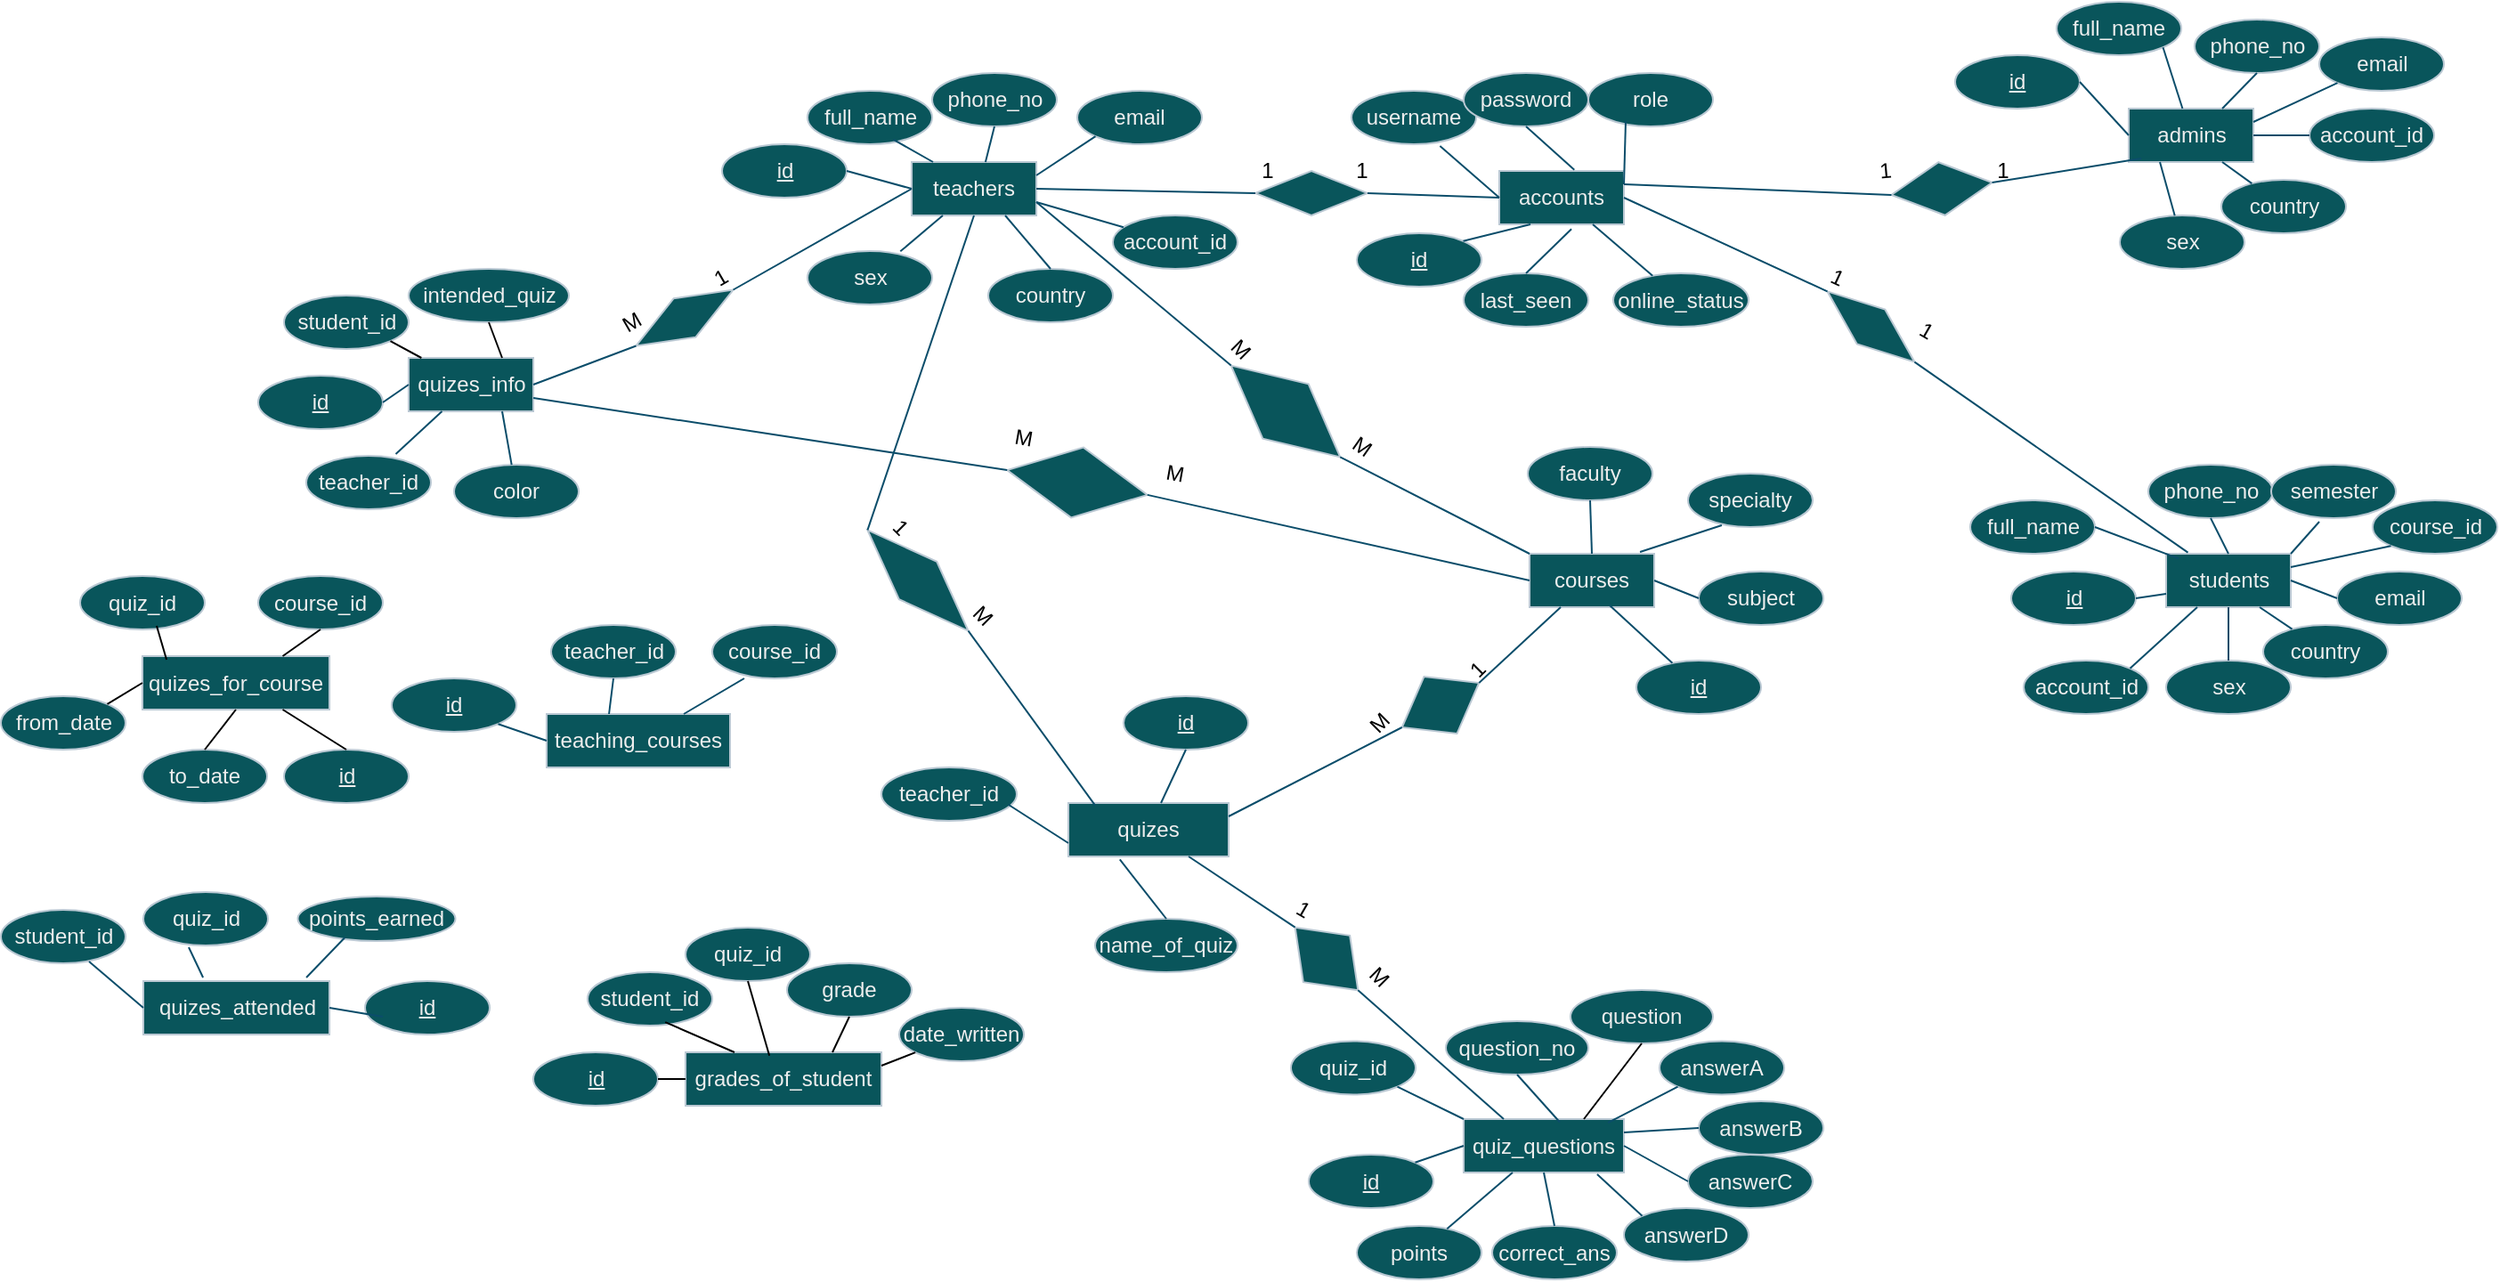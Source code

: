 <mxfile version="24.2.9" type="device">
  <diagram name="Страница-1" id="HSLphhqYOJ2nkCf6-k-8">
    <mxGraphModel dx="1803" dy="486" grid="1" gridSize="10" guides="1" tooltips="1" connect="1" arrows="1" fold="1" page="1" pageScale="1" pageWidth="827" pageHeight="1169" math="0" shadow="0">
      <root>
        <mxCell id="0" />
        <mxCell id="1" parent="0" />
        <mxCell id="h5k0YEzs9gjq5X7zC4rC-1" value="accounts" style="rounded=0;whiteSpace=wrap;html=1;labelBackgroundColor=none;fillColor=#09555B;strokeColor=#BAC8D3;fontColor=#EEEEEE;" parent="1" vertex="1">
          <mxGeometry x="337" y="415" width="70" height="30" as="geometry" />
        </mxCell>
        <mxCell id="h5k0YEzs9gjq5X7zC4rC-2" value="username" style="ellipse;whiteSpace=wrap;html=1;labelBackgroundColor=none;fillColor=#09555B;strokeColor=#BAC8D3;fontColor=#EEEEEE;" parent="1" vertex="1">
          <mxGeometry x="254" y="370" width="70" height="30" as="geometry" />
        </mxCell>
        <mxCell id="h5k0YEzs9gjq5X7zC4rC-3" value="" style="endArrow=none;html=1;rounded=0;entryX=0.71;entryY=1.033;entryDx=0;entryDy=0;entryPerimeter=0;exitX=0;exitY=0.5;exitDx=0;exitDy=0;labelBackgroundColor=none;fontColor=default;strokeColor=#0B4D6A;" parent="1" source="h5k0YEzs9gjq5X7zC4rC-1" target="h5k0YEzs9gjq5X7zC4rC-2" edge="1">
          <mxGeometry width="50" height="50" relative="1" as="geometry">
            <mxPoint x="473" y="540" as="sourcePoint" />
            <mxPoint x="523" y="490" as="targetPoint" />
          </mxGeometry>
        </mxCell>
        <mxCell id="h5k0YEzs9gjq5X7zC4rC-4" value="password" style="ellipse;whiteSpace=wrap;html=1;labelBackgroundColor=none;fillColor=#09555B;strokeColor=#BAC8D3;fontColor=#EEEEEE;" parent="1" vertex="1">
          <mxGeometry x="317" y="360" width="70" height="30" as="geometry" />
        </mxCell>
        <mxCell id="h5k0YEzs9gjq5X7zC4rC-5" value="" style="endArrow=none;html=1;rounded=0;entryX=0.5;entryY=1;entryDx=0;entryDy=0;exitX=0.602;exitY=-0.022;exitDx=0;exitDy=0;exitPerimeter=0;labelBackgroundColor=none;fontColor=default;strokeColor=#0B4D6A;" parent="1" source="h5k0YEzs9gjq5X7zC4rC-1" target="h5k0YEzs9gjq5X7zC4rC-4" edge="1">
          <mxGeometry width="50" height="50" relative="1" as="geometry">
            <mxPoint x="473" y="540" as="sourcePoint" />
            <mxPoint x="523" y="490" as="targetPoint" />
          </mxGeometry>
        </mxCell>
        <mxCell id="h5k0YEzs9gjq5X7zC4rC-6" value="role" style="ellipse;whiteSpace=wrap;html=1;labelBackgroundColor=none;fillColor=#09555B;strokeColor=#BAC8D3;fontColor=#EEEEEE;" parent="1" vertex="1">
          <mxGeometry x="387" y="360" width="70" height="30" as="geometry" />
        </mxCell>
        <mxCell id="h5k0YEzs9gjq5X7zC4rC-7" value="" style="endArrow=none;html=1;rounded=0;entryX=0.3;entryY=0.9;entryDx=0;entryDy=0;exitX=1;exitY=0.25;exitDx=0;exitDy=0;labelBackgroundColor=none;fontColor=default;entryPerimeter=0;strokeColor=#0B4D6A;" parent="1" source="h5k0YEzs9gjq5X7zC4rC-1" target="h5k0YEzs9gjq5X7zC4rC-6" edge="1">
          <mxGeometry width="50" height="50" relative="1" as="geometry">
            <mxPoint x="475" y="429" as="sourcePoint" />
            <mxPoint x="603" y="500" as="targetPoint" />
          </mxGeometry>
        </mxCell>
        <mxCell id="h5k0YEzs9gjq5X7zC4rC-9" value="online_status" style="ellipse;whiteSpace=wrap;html=1;labelBackgroundColor=none;fillColor=#09555B;strokeColor=#BAC8D3;fontColor=#EEEEEE;" parent="1" vertex="1">
          <mxGeometry x="401" y="472.5" width="76" height="30" as="geometry" />
        </mxCell>
        <mxCell id="h5k0YEzs9gjq5X7zC4rC-10" value="" style="endArrow=none;html=1;rounded=0;labelBackgroundColor=none;fontColor=default;strokeColor=#0B4D6A;" parent="1" target="h5k0YEzs9gjq5X7zC4rC-9" edge="1" source="h5k0YEzs9gjq5X7zC4rC-1">
          <mxGeometry width="50" height="50" relative="1" as="geometry">
            <mxPoint x="423" y="450" as="sourcePoint" />
            <mxPoint x="603" y="560" as="targetPoint" />
          </mxGeometry>
        </mxCell>
        <mxCell id="h5k0YEzs9gjq5X7zC4rC-11" value="&lt;u&gt;id&lt;/u&gt;" style="ellipse;whiteSpace=wrap;html=1;labelBackgroundColor=none;fillColor=#09555B;strokeColor=#BAC8D3;fontColor=#EEEEEE;" parent="1" vertex="1">
          <mxGeometry x="257" y="450" width="70" height="30" as="geometry" />
        </mxCell>
        <mxCell id="h5k0YEzs9gjq5X7zC4rC-12" value="" style="endArrow=none;html=1;rounded=0;entryX=1;entryY=0;entryDx=0;entryDy=0;exitX=0.25;exitY=1;exitDx=0;exitDy=0;labelBackgroundColor=none;fontColor=default;strokeColor=#0B4D6A;" parent="1" source="h5k0YEzs9gjq5X7zC4rC-1" target="h5k0YEzs9gjq5X7zC4rC-11" edge="1">
          <mxGeometry width="50" height="50" relative="1" as="geometry">
            <mxPoint x="315" y="499" as="sourcePoint" />
            <mxPoint x="443" y="570" as="targetPoint" />
          </mxGeometry>
        </mxCell>
        <mxCell id="h5k0YEzs9gjq5X7zC4rC-15" value="last_seen" style="ellipse;whiteSpace=wrap;html=1;labelBackgroundColor=none;fillColor=#09555B;strokeColor=#BAC8D3;fontColor=#EEEEEE;" parent="1" vertex="1">
          <mxGeometry x="317" y="472.5" width="70" height="30" as="geometry" />
        </mxCell>
        <mxCell id="h5k0YEzs9gjq5X7zC4rC-16" value="" style="endArrow=none;html=1;rounded=0;entryX=0.5;entryY=0;entryDx=0;entryDy=0;exitX=0.579;exitY=1.089;exitDx=0;exitDy=0;exitPerimeter=0;labelBackgroundColor=none;fontColor=default;strokeColor=#0B4D6A;" parent="1" source="h5k0YEzs9gjq5X7zC4rC-1" target="h5k0YEzs9gjq5X7zC4rC-15" edge="1">
          <mxGeometry width="50" height="50" relative="1" as="geometry">
            <mxPoint x="395" y="519" as="sourcePoint" />
            <mxPoint x="523" y="590" as="targetPoint" />
          </mxGeometry>
        </mxCell>
        <mxCell id="h5k0YEzs9gjq5X7zC4rC-18" value="teachers" style="rounded=0;whiteSpace=wrap;html=1;labelBackgroundColor=none;fillColor=#09555B;strokeColor=#BAC8D3;fontColor=#EEEEEE;" parent="1" vertex="1">
          <mxGeometry x="7" y="410" width="70" height="30" as="geometry" />
        </mxCell>
        <mxCell id="h5k0YEzs9gjq5X7zC4rC-19" value="full_name" style="ellipse;whiteSpace=wrap;html=1;labelBackgroundColor=none;fillColor=#09555B;strokeColor=#BAC8D3;fontColor=#EEEEEE;" parent="1" vertex="1">
          <mxGeometry x="-51.5" y="370" width="70" height="30" as="geometry" />
        </mxCell>
        <mxCell id="h5k0YEzs9gjq5X7zC4rC-20" value="" style="endArrow=none;html=1;rounded=0;entryX=0.69;entryY=0.914;entryDx=0;entryDy=0;exitX=0.602;exitY=-0.022;exitDx=0;exitDy=0;exitPerimeter=0;labelBackgroundColor=none;fontColor=default;entryPerimeter=0;strokeColor=#0B4D6A;" parent="1" target="h5k0YEzs9gjq5X7zC4rC-19" edge="1">
          <mxGeometry width="50" height="50" relative="1" as="geometry">
            <mxPoint x="19" y="410" as="sourcePoint" />
            <mxPoint x="147" y="481" as="targetPoint" />
          </mxGeometry>
        </mxCell>
        <mxCell id="h5k0YEzs9gjq5X7zC4rC-21" value="phone_no" style="ellipse;whiteSpace=wrap;html=1;labelBackgroundColor=none;fillColor=#09555B;strokeColor=#BAC8D3;fontColor=#EEEEEE;" parent="1" vertex="1">
          <mxGeometry x="18.5" y="360" width="70" height="30" as="geometry" />
        </mxCell>
        <mxCell id="h5k0YEzs9gjq5X7zC4rC-22" value="" style="endArrow=none;html=1;rounded=0;entryX=0.5;entryY=1;entryDx=0;entryDy=0;exitX=0.592;exitY=0;exitDx=0;exitDy=0;exitPerimeter=0;labelBackgroundColor=none;fontColor=default;strokeColor=#0B4D6A;" parent="1" source="h5k0YEzs9gjq5X7zC4rC-18" target="h5k0YEzs9gjq5X7zC4rC-21" edge="1">
          <mxGeometry width="50" height="50" relative="1" as="geometry">
            <mxPoint x="79" y="409" as="sourcePoint" />
            <mxPoint x="207" y="480" as="targetPoint" />
          </mxGeometry>
        </mxCell>
        <mxCell id="h5k0YEzs9gjq5X7zC4rC-26" value="quizes" style="rounded=0;whiteSpace=wrap;html=1;labelBackgroundColor=none;fillColor=#09555B;strokeColor=#BAC8D3;fontColor=#EEEEEE;" parent="1" vertex="1">
          <mxGeometry x="95" y="770" width="90" height="30" as="geometry" />
        </mxCell>
        <mxCell id="h5k0YEzs9gjq5X7zC4rC-27" value="&lt;u&gt;id&lt;/u&gt;" style="ellipse;whiteSpace=wrap;html=1;labelBackgroundColor=none;fillColor=#09555B;strokeColor=#BAC8D3;fontColor=#EEEEEE;" parent="1" vertex="1">
          <mxGeometry x="-99.5" y="400" width="70" height="30" as="geometry" />
        </mxCell>
        <mxCell id="h5k0YEzs9gjq5X7zC4rC-28" value="" style="endArrow=none;html=1;rounded=0;entryX=1;entryY=0.5;entryDx=0;entryDy=0;exitX=0;exitY=0.5;exitDx=0;exitDy=0;labelBackgroundColor=none;fontColor=default;strokeColor=#0B4D6A;" parent="1" source="h5k0YEzs9gjq5X7zC4rC-18" target="h5k0YEzs9gjq5X7zC4rC-27" edge="1">
          <mxGeometry width="50" height="50" relative="1" as="geometry">
            <mxPoint x="17" y="440" as="sourcePoint" />
            <mxPoint x="90" y="560" as="targetPoint" />
          </mxGeometry>
        </mxCell>
        <mxCell id="h5k0YEzs9gjq5X7zC4rC-33" value="teacher_id" style="ellipse;whiteSpace=wrap;html=1;labelBackgroundColor=none;fillColor=#09555B;strokeColor=#BAC8D3;fontColor=#EEEEEE;" parent="1" vertex="1">
          <mxGeometry x="-10" y="750" width="76" height="30" as="geometry" />
        </mxCell>
        <mxCell id="h5k0YEzs9gjq5X7zC4rC-36" value="" style="endArrow=none;html=1;rounded=0;entryX=0.938;entryY=0.696;entryDx=0;entryDy=0;exitX=0;exitY=0.75;exitDx=0;exitDy=0;labelBackgroundColor=none;fontColor=default;strokeColor=#0B4D6A;entryPerimeter=0;" parent="1" source="h5k0YEzs9gjq5X7zC4rC-26" target="h5k0YEzs9gjq5X7zC4rC-33" edge="1">
          <mxGeometry width="50" height="50" relative="1" as="geometry">
            <mxPoint x="16" y="750" as="sourcePoint" />
            <mxPoint x="66" y="700" as="targetPoint" />
          </mxGeometry>
        </mxCell>
        <mxCell id="h5k0YEzs9gjq5X7zC4rC-38" value="&lt;u&gt;id&lt;/u&gt;" style="ellipse;whiteSpace=wrap;html=1;labelBackgroundColor=none;fillColor=#09555B;strokeColor=#BAC8D3;fontColor=#EEEEEE;" parent="1" vertex="1">
          <mxGeometry x="126" y="710" width="70" height="30" as="geometry" />
        </mxCell>
        <mxCell id="h5k0YEzs9gjq5X7zC4rC-39" value="" style="endArrow=none;html=1;rounded=0;exitX=0.5;exitY=1;exitDx=0;exitDy=0;labelBackgroundColor=none;fontColor=default;strokeColor=#0B4D6A;" parent="1" source="h5k0YEzs9gjq5X7zC4rC-38" target="h5k0YEzs9gjq5X7zC4rC-26" edge="1">
          <mxGeometry width="50" height="50" relative="1" as="geometry">
            <mxPoint x="-44" y="730" as="sourcePoint" />
            <mxPoint x="6" y="680" as="targetPoint" />
          </mxGeometry>
        </mxCell>
        <mxCell id="h5k0YEzs9gjq5X7zC4rC-40" value="courses" style="rounded=0;whiteSpace=wrap;html=1;labelBackgroundColor=none;fillColor=#09555B;strokeColor=#BAC8D3;fontColor=#EEEEEE;" parent="1" vertex="1">
          <mxGeometry x="354" y="630" width="70" height="30" as="geometry" />
        </mxCell>
        <mxCell id="h5k0YEzs9gjq5X7zC4rC-41" value="faculty" style="ellipse;whiteSpace=wrap;html=1;labelBackgroundColor=none;fillColor=#09555B;strokeColor=#BAC8D3;fontColor=#EEEEEE;" parent="1" vertex="1">
          <mxGeometry x="353" y="570" width="70" height="30" as="geometry" />
        </mxCell>
        <mxCell id="h5k0YEzs9gjq5X7zC4rC-42" value="specialty" style="ellipse;whiteSpace=wrap;html=1;labelBackgroundColor=none;fillColor=#09555B;strokeColor=#BAC8D3;fontColor=#EEEEEE;" parent="1" vertex="1">
          <mxGeometry x="443" y="585" width="70" height="30" as="geometry" />
        </mxCell>
        <mxCell id="h5k0YEzs9gjq5X7zC4rC-43" value="&lt;u&gt;id&lt;/u&gt;" style="ellipse;whiteSpace=wrap;html=1;labelBackgroundColor=none;fillColor=#09555B;strokeColor=#BAC8D3;fontColor=#EEEEEE;" parent="1" vertex="1">
          <mxGeometry x="414" y="690" width="70" height="30" as="geometry" />
        </mxCell>
        <mxCell id="h5k0YEzs9gjq5X7zC4rC-44" value="" style="endArrow=none;html=1;rounded=0;entryX=0.5;entryY=1;entryDx=0;entryDy=0;exitX=0.5;exitY=0;exitDx=0;exitDy=0;labelBackgroundColor=none;fontColor=default;strokeColor=#0B4D6A;" parent="1" source="h5k0YEzs9gjq5X7zC4rC-40" target="h5k0YEzs9gjq5X7zC4rC-41" edge="1">
          <mxGeometry width="50" height="50" relative="1" as="geometry">
            <mxPoint x="404" y="600" as="sourcePoint" />
            <mxPoint x="454" y="550" as="targetPoint" />
          </mxGeometry>
        </mxCell>
        <mxCell id="h5k0YEzs9gjq5X7zC4rC-45" value="" style="endArrow=none;html=1;rounded=0;entryX=0.271;entryY=0.967;entryDx=0;entryDy=0;exitX=0.886;exitY=-0.033;exitDx=0;exitDy=0;exitPerimeter=0;entryPerimeter=0;labelBackgroundColor=none;fontColor=default;strokeColor=#0B4D6A;" parent="1" source="h5k0YEzs9gjq5X7zC4rC-40" target="h5k0YEzs9gjq5X7zC4rC-42" edge="1">
          <mxGeometry width="50" height="50" relative="1" as="geometry">
            <mxPoint x="404" y="600" as="sourcePoint" />
            <mxPoint x="410.32" y="608.5" as="targetPoint" />
          </mxGeometry>
        </mxCell>
        <mxCell id="h5k0YEzs9gjq5X7zC4rC-46" value="" style="endArrow=none;html=1;rounded=0;exitX=0.643;exitY=0.967;exitDx=0;exitDy=0;exitPerimeter=0;labelBackgroundColor=none;fontColor=default;strokeColor=#0B4D6A;" parent="1" source="h5k0YEzs9gjq5X7zC4rC-40" target="h5k0YEzs9gjq5X7zC4rC-43" edge="1">
          <mxGeometry width="50" height="50" relative="1" as="geometry">
            <mxPoint x="404" y="600" as="sourcePoint" />
            <mxPoint x="454" y="550" as="targetPoint" />
          </mxGeometry>
        </mxCell>
        <mxCell id="h5k0YEzs9gjq5X7zC4rC-47" value="students" style="rounded=0;whiteSpace=wrap;html=1;labelBackgroundColor=none;fillColor=#09555B;strokeColor=#BAC8D3;fontColor=#EEEEEE;" parent="1" vertex="1">
          <mxGeometry x="711.5" y="630" width="70" height="30" as="geometry" />
        </mxCell>
        <mxCell id="h5k0YEzs9gjq5X7zC4rC-48" value="&lt;u&gt;id&lt;/u&gt;" style="ellipse;whiteSpace=wrap;html=1;labelBackgroundColor=none;fillColor=#09555B;strokeColor=#BAC8D3;fontColor=#EEEEEE;" parent="1" vertex="1">
          <mxGeometry x="624.5" y="640" width="70" height="30" as="geometry" />
        </mxCell>
        <mxCell id="h5k0YEzs9gjq5X7zC4rC-49" value="" style="endArrow=none;html=1;rounded=0;entryX=0;entryY=0.75;entryDx=0;entryDy=0;exitX=1;exitY=0.5;exitDx=0;exitDy=0;labelBackgroundColor=none;fontColor=default;strokeColor=#0B4D6A;" parent="1" source="h5k0YEzs9gjq5X7zC4rC-48" target="h5k0YEzs9gjq5X7zC4rC-47" edge="1">
          <mxGeometry width="50" height="50" relative="1" as="geometry">
            <mxPoint x="547.5" y="670" as="sourcePoint" />
            <mxPoint x="597.5" y="620" as="targetPoint" />
          </mxGeometry>
        </mxCell>
        <mxCell id="h5k0YEzs9gjq5X7zC4rC-50" value="full_name" style="ellipse;whiteSpace=wrap;html=1;labelBackgroundColor=none;fillColor=#09555B;strokeColor=#BAC8D3;fontColor=#EEEEEE;" parent="1" vertex="1">
          <mxGeometry x="601.5" y="600" width="70" height="30" as="geometry" />
        </mxCell>
        <mxCell id="h5k0YEzs9gjq5X7zC4rC-51" value="" style="endArrow=none;html=1;rounded=0;entryX=1;entryY=0.5;entryDx=0;entryDy=0;exitX=0.1;exitY=0.089;exitDx=0;exitDy=0;exitPerimeter=0;labelBackgroundColor=none;fontColor=default;strokeColor=#0B4D6A;" parent="1" source="h5k0YEzs9gjq5X7zC4rC-47" target="h5k0YEzs9gjq5X7zC4rC-50" edge="1">
          <mxGeometry width="50" height="50" relative="1" as="geometry">
            <mxPoint x="547.5" y="670" as="sourcePoint" />
            <mxPoint x="597.5" y="620" as="targetPoint" />
          </mxGeometry>
        </mxCell>
        <mxCell id="h5k0YEzs9gjq5X7zC4rC-52" value="email" style="ellipse;whiteSpace=wrap;html=1;labelBackgroundColor=none;fillColor=#09555B;strokeColor=#BAC8D3;fontColor=#EEEEEE;" parent="1" vertex="1">
          <mxGeometry x="100" y="370" width="70" height="30" as="geometry" />
        </mxCell>
        <mxCell id="h5k0YEzs9gjq5X7zC4rC-53" value="" style="endArrow=none;html=1;rounded=0;entryX=0;entryY=1;entryDx=0;entryDy=0;exitX=1;exitY=0.25;exitDx=0;exitDy=0;labelBackgroundColor=none;fontColor=default;strokeColor=#0B4D6A;" parent="1" source="h5k0YEzs9gjq5X7zC4rC-18" target="h5k0YEzs9gjq5X7zC4rC-52" edge="1">
          <mxGeometry width="50" height="50" relative="1" as="geometry">
            <mxPoint x="80" y="420" as="sourcePoint" />
            <mxPoint x="158.5" y="330" as="targetPoint" />
          </mxGeometry>
        </mxCell>
        <mxCell id="h5k0YEzs9gjq5X7zC4rC-54" value="phone_no" style="ellipse;whiteSpace=wrap;html=1;labelBackgroundColor=none;fillColor=#09555B;strokeColor=#BAC8D3;fontColor=#EEEEEE;" parent="1" vertex="1">
          <mxGeometry x="701.5" y="580" width="70" height="30" as="geometry" />
        </mxCell>
        <mxCell id="h5k0YEzs9gjq5X7zC4rC-55" value="" style="endArrow=none;html=1;rounded=0;entryX=0.5;entryY=1;entryDx=0;entryDy=0;exitX=0.5;exitY=0;exitDx=0;exitDy=0;labelBackgroundColor=none;fontColor=default;strokeColor=#0B4D6A;" parent="1" source="h5k0YEzs9gjq5X7zC4rC-47" target="h5k0YEzs9gjq5X7zC4rC-54" edge="1">
          <mxGeometry width="50" height="50" relative="1" as="geometry">
            <mxPoint x="547.5" y="670" as="sourcePoint" />
            <mxPoint x="597.5" y="620" as="targetPoint" />
          </mxGeometry>
        </mxCell>
        <mxCell id="h5k0YEzs9gjq5X7zC4rC-56" value="email" style="ellipse;whiteSpace=wrap;html=1;labelBackgroundColor=none;fillColor=#09555B;strokeColor=#BAC8D3;fontColor=#EEEEEE;" parent="1" vertex="1">
          <mxGeometry x="807.5" y="640" width="70" height="30" as="geometry" />
        </mxCell>
        <mxCell id="h5k0YEzs9gjq5X7zC4rC-57" value="" style="endArrow=none;html=1;rounded=0;exitX=1;exitY=0.5;exitDx=0;exitDy=0;entryX=0;entryY=0.5;entryDx=0;entryDy=0;labelBackgroundColor=none;fontColor=default;strokeColor=#0B4D6A;" parent="1" source="h5k0YEzs9gjq5X7zC4rC-47" target="h5k0YEzs9gjq5X7zC4rC-56" edge="1">
          <mxGeometry width="50" height="50" relative="1" as="geometry">
            <mxPoint x="547.5" y="670" as="sourcePoint" />
            <mxPoint x="597.5" y="620" as="targetPoint" />
          </mxGeometry>
        </mxCell>
        <mxCell id="h5k0YEzs9gjq5X7zC4rC-60" value="country" style="ellipse;whiteSpace=wrap;html=1;labelBackgroundColor=none;fillColor=#09555B;strokeColor=#BAC8D3;fontColor=#EEEEEE;" parent="1" vertex="1">
          <mxGeometry x="766" y="670" width="70" height="30" as="geometry" />
        </mxCell>
        <mxCell id="h5k0YEzs9gjq5X7zC4rC-61" value="sex" style="ellipse;whiteSpace=wrap;html=1;labelBackgroundColor=none;fillColor=#09555B;strokeColor=#BAC8D3;fontColor=#EEEEEE;" parent="1" vertex="1">
          <mxGeometry x="711.5" y="690" width="70" height="30" as="geometry" />
        </mxCell>
        <mxCell id="h5k0YEzs9gjq5X7zC4rC-63" value="" style="endArrow=none;html=1;rounded=0;exitX=0.75;exitY=1;exitDx=0;exitDy=0;labelBackgroundColor=none;fontColor=default;strokeColor=#0B4D6A;" parent="1" source="h5k0YEzs9gjq5X7zC4rC-47" target="h5k0YEzs9gjq5X7zC4rC-60" edge="1">
          <mxGeometry width="50" height="50" relative="1" as="geometry">
            <mxPoint x="547.5" y="620" as="sourcePoint" />
            <mxPoint x="597.5" y="570" as="targetPoint" />
          </mxGeometry>
        </mxCell>
        <mxCell id="h5k0YEzs9gjq5X7zC4rC-64" value="" style="endArrow=none;html=1;rounded=0;entryX=0.5;entryY=0;entryDx=0;entryDy=0;exitX=0.5;exitY=1;exitDx=0;exitDy=0;labelBackgroundColor=none;fontColor=default;strokeColor=#0B4D6A;" parent="1" source="h5k0YEzs9gjq5X7zC4rC-47" target="h5k0YEzs9gjq5X7zC4rC-61" edge="1">
          <mxGeometry width="50" height="50" relative="1" as="geometry">
            <mxPoint x="547.5" y="620" as="sourcePoint" />
            <mxPoint x="597.5" y="570" as="targetPoint" />
          </mxGeometry>
        </mxCell>
        <mxCell id="h5k0YEzs9gjq5X7zC4rC-65" value="country" style="ellipse;whiteSpace=wrap;html=1;labelBackgroundColor=none;fillColor=#09555B;strokeColor=#BAC8D3;fontColor=#EEEEEE;" parent="1" vertex="1">
          <mxGeometry x="50" y="470" width="70" height="30" as="geometry" />
        </mxCell>
        <mxCell id="h5k0YEzs9gjq5X7zC4rC-66" value="" style="endArrow=none;html=1;rounded=0;entryX=0.75;entryY=1;entryDx=0;entryDy=0;exitX=0.5;exitY=0;exitDx=0;exitDy=0;labelBackgroundColor=none;fontColor=default;strokeColor=#0B4D6A;" parent="1" source="h5k0YEzs9gjq5X7zC4rC-65" target="h5k0YEzs9gjq5X7zC4rC-18" edge="1">
          <mxGeometry width="50" height="50" relative="1" as="geometry">
            <mxPoint x="160" y="430" as="sourcePoint" />
            <mxPoint x="210" y="380" as="targetPoint" />
          </mxGeometry>
        </mxCell>
        <mxCell id="h5k0YEzs9gjq5X7zC4rC-67" value="sex" style="ellipse;whiteSpace=wrap;html=1;labelBackgroundColor=none;fillColor=#09555B;strokeColor=#BAC8D3;fontColor=#EEEEEE;" parent="1" vertex="1">
          <mxGeometry x="-51.5" y="460" width="70" height="30" as="geometry" />
        </mxCell>
        <mxCell id="h5k0YEzs9gjq5X7zC4rC-69" value="" style="endArrow=none;html=1;rounded=0;entryX=0.25;entryY=1;entryDx=0;entryDy=0;exitX=0.745;exitY=0.006;exitDx=0;exitDy=0;exitPerimeter=0;labelBackgroundColor=none;fontColor=default;strokeColor=#0B4D6A;" parent="1" source="h5k0YEzs9gjq5X7zC4rC-67" target="h5k0YEzs9gjq5X7zC4rC-18" edge="1">
          <mxGeometry width="50" height="50" relative="1" as="geometry">
            <mxPoint x="160" y="430" as="sourcePoint" />
            <mxPoint x="210" y="380" as="targetPoint" />
          </mxGeometry>
        </mxCell>
        <mxCell id="h5k0YEzs9gjq5X7zC4rC-70" value="quizes_info" style="rounded=0;whiteSpace=wrap;html=1;labelBackgroundColor=none;fillColor=#09555B;strokeColor=#BAC8D3;fontColor=#EEEEEE;" parent="1" vertex="1">
          <mxGeometry x="-275.5" y="520" width="70" height="30" as="geometry" />
        </mxCell>
        <mxCell id="h5k0YEzs9gjq5X7zC4rC-71" value="&lt;u&gt;id&lt;/u&gt;" style="ellipse;whiteSpace=wrap;html=1;labelBackgroundColor=none;fillColor=#09555B;strokeColor=#BAC8D3;fontColor=#EEEEEE;" parent="1" vertex="1">
          <mxGeometry x="-360" y="530" width="70" height="30" as="geometry" />
        </mxCell>
        <mxCell id="h5k0YEzs9gjq5X7zC4rC-72" value="" style="endArrow=none;html=1;rounded=0;entryX=0;entryY=0.5;entryDx=0;entryDy=0;exitX=1;exitY=0.5;exitDx=0;exitDy=0;labelBackgroundColor=none;fontColor=default;strokeColor=#0B4D6A;" parent="1" source="h5k0YEzs9gjq5X7zC4rC-71" target="h5k0YEzs9gjq5X7zC4rC-70" edge="1">
          <mxGeometry width="50" height="50" relative="1" as="geometry">
            <mxPoint x="-371.5" y="430" as="sourcePoint" />
            <mxPoint x="-321.5" y="380" as="targetPoint" />
          </mxGeometry>
        </mxCell>
        <mxCell id="h5k0YEzs9gjq5X7zC4rC-79" value="teacher_id" style="ellipse;whiteSpace=wrap;html=1;labelBackgroundColor=none;fillColor=#09555B;strokeColor=#BAC8D3;fontColor=#EEEEEE;" parent="1" vertex="1">
          <mxGeometry x="-333" y="575" width="70" height="30" as="geometry" />
        </mxCell>
        <mxCell id="h5k0YEzs9gjq5X7zC4rC-80" value="" style="endArrow=none;html=1;rounded=0;entryX=0.718;entryY=-0.033;entryDx=0;entryDy=0;labelBackgroundColor=none;fontColor=default;entryPerimeter=0;strokeColor=#0B4D6A;" parent="1" source="h5k0YEzs9gjq5X7zC4rC-70" target="h5k0YEzs9gjq5X7zC4rC-79" edge="1">
          <mxGeometry width="50" height="50" relative="1" as="geometry">
            <mxPoint x="-220" y="490" as="sourcePoint" />
            <mxPoint x="-170" y="440" as="targetPoint" />
          </mxGeometry>
        </mxCell>
        <mxCell id="RIBBvxnIX1Z7tL-mWI6Q-1" value="semester" style="ellipse;whiteSpace=wrap;html=1;labelBackgroundColor=none;fillColor=#09555B;strokeColor=#BAC8D3;fontColor=#EEEEEE;" parent="1" vertex="1">
          <mxGeometry x="770.5" y="580" width="70" height="30" as="geometry" />
        </mxCell>
        <mxCell id="RIBBvxnIX1Z7tL-mWI6Q-2" value="" style="endArrow=none;html=1;rounded=0;entryX=0.386;entryY=1.067;entryDx=0;entryDy=0;exitX=1;exitY=0;exitDx=0;exitDy=0;entryPerimeter=0;labelBackgroundColor=none;fontColor=default;strokeColor=#0B4D6A;" parent="1" source="h5k0YEzs9gjq5X7zC4rC-47" target="RIBBvxnIX1Z7tL-mWI6Q-1" edge="1">
          <mxGeometry width="50" height="50" relative="1" as="geometry">
            <mxPoint x="537.5" y="630" as="sourcePoint" />
            <mxPoint x="587.5" y="580" as="targetPoint" />
          </mxGeometry>
        </mxCell>
        <mxCell id="RIBBvxnIX1Z7tL-mWI6Q-3" value="course_id" style="ellipse;whiteSpace=wrap;html=1;labelBackgroundColor=none;fillColor=#09555B;strokeColor=#BAC8D3;fontColor=#EEEEEE;" parent="1" vertex="1">
          <mxGeometry x="827.5" y="600" width="70" height="30" as="geometry" />
        </mxCell>
        <mxCell id="RIBBvxnIX1Z7tL-mWI6Q-4" value="" style="endArrow=none;html=1;rounded=0;entryX=0;entryY=1;entryDx=0;entryDy=0;exitX=1;exitY=0.25;exitDx=0;exitDy=0;labelBackgroundColor=none;fontColor=default;strokeColor=#0B4D6A;" parent="1" source="h5k0YEzs9gjq5X7zC4rC-47" target="RIBBvxnIX1Z7tL-mWI6Q-3" edge="1">
          <mxGeometry width="50" height="50" relative="1" as="geometry">
            <mxPoint x="537.5" y="630" as="sourcePoint" />
            <mxPoint x="587.5" y="580" as="targetPoint" />
          </mxGeometry>
        </mxCell>
        <mxCell id="RIBBvxnIX1Z7tL-mWI6Q-5" value="quiz_questions" style="rounded=0;whiteSpace=wrap;html=1;labelBackgroundColor=none;fillColor=#09555B;strokeColor=#BAC8D3;fontColor=#EEEEEE;" parent="1" vertex="1">
          <mxGeometry x="317" y="947.5" width="90" height="30" as="geometry" />
        </mxCell>
        <mxCell id="RIBBvxnIX1Z7tL-mWI6Q-11" value="&lt;u&gt;id&lt;/u&gt;" style="ellipse;whiteSpace=wrap;html=1;labelBackgroundColor=none;fillColor=#09555B;strokeColor=#BAC8D3;fontColor=#EEEEEE;" parent="1" vertex="1">
          <mxGeometry x="230" y="967.5" width="70" height="30" as="geometry" />
        </mxCell>
        <mxCell id="RIBBvxnIX1Z7tL-mWI6Q-12" value="" style="endArrow=none;html=1;rounded=0;entryX=1;entryY=0;entryDx=0;entryDy=0;exitX=0;exitY=0.5;exitDx=0;exitDy=0;labelBackgroundColor=none;fontColor=default;strokeColor=#0B4D6A;" parent="1" source="RIBBvxnIX1Z7tL-mWI6Q-5" target="RIBBvxnIX1Z7tL-mWI6Q-11" edge="1">
          <mxGeometry width="50" height="50" relative="1" as="geometry">
            <mxPoint x="460" y="927.5" as="sourcePoint" />
            <mxPoint x="510" y="877.5" as="targetPoint" />
          </mxGeometry>
        </mxCell>
        <mxCell id="RIBBvxnIX1Z7tL-mWI6Q-13" value="quiz_id" style="ellipse;whiteSpace=wrap;html=1;labelBackgroundColor=none;fillColor=#09555B;strokeColor=#BAC8D3;fontColor=#EEEEEE;" parent="1" vertex="1">
          <mxGeometry x="220" y="903.75" width="70" height="30" as="geometry" />
        </mxCell>
        <mxCell id="RIBBvxnIX1Z7tL-mWI6Q-14" value="" style="endArrow=none;html=1;rounded=0;exitX=0;exitY=0;exitDx=0;exitDy=0;labelBackgroundColor=none;fontColor=default;entryX=1;entryY=1;entryDx=0;entryDy=0;strokeColor=#0B4D6A;" parent="1" source="RIBBvxnIX1Z7tL-mWI6Q-5" target="RIBBvxnIX1Z7tL-mWI6Q-13" edge="1">
          <mxGeometry width="50" height="50" relative="1" as="geometry">
            <mxPoint x="460" y="927.5" as="sourcePoint" />
            <mxPoint x="294" y="947.5" as="targetPoint" />
          </mxGeometry>
        </mxCell>
        <mxCell id="RIBBvxnIX1Z7tL-mWI6Q-15" value="question_no" style="ellipse;whiteSpace=wrap;html=1;labelBackgroundColor=none;fillColor=#09555B;strokeColor=#BAC8D3;fontColor=#EEEEEE;" parent="1" vertex="1">
          <mxGeometry x="307" y="892.5" width="80" height="30" as="geometry" />
        </mxCell>
        <mxCell id="RIBBvxnIX1Z7tL-mWI6Q-16" value="answerA" style="ellipse;whiteSpace=wrap;html=1;labelBackgroundColor=none;fillColor=#09555B;strokeColor=#BAC8D3;fontColor=#EEEEEE;" parent="1" vertex="1">
          <mxGeometry x="427" y="903.75" width="70" height="30" as="geometry" />
        </mxCell>
        <mxCell id="RIBBvxnIX1Z7tL-mWI6Q-17" value="answerB" style="ellipse;whiteSpace=wrap;html=1;labelBackgroundColor=none;fillColor=#09555B;strokeColor=#BAC8D3;fontColor=#EEEEEE;" parent="1" vertex="1">
          <mxGeometry x="449" y="937.5" width="70" height="30" as="geometry" />
        </mxCell>
        <mxCell id="RIBBvxnIX1Z7tL-mWI6Q-18" value="answerC" style="ellipse;whiteSpace=wrap;html=1;labelBackgroundColor=none;fillColor=#09555B;strokeColor=#BAC8D3;fontColor=#EEEEEE;" parent="1" vertex="1">
          <mxGeometry x="443" y="967.5" width="70" height="30" as="geometry" />
        </mxCell>
        <mxCell id="RIBBvxnIX1Z7tL-mWI6Q-19" value="answerD" style="ellipse;whiteSpace=wrap;html=1;labelBackgroundColor=none;fillColor=#09555B;strokeColor=#BAC8D3;fontColor=#EEEEEE;" parent="1" vertex="1">
          <mxGeometry x="407" y="997.5" width="70" height="30" as="geometry" />
        </mxCell>
        <mxCell id="RIBBvxnIX1Z7tL-mWI6Q-25" value="correct_ans" style="ellipse;whiteSpace=wrap;html=1;labelBackgroundColor=none;fillColor=#09555B;strokeColor=#BAC8D3;fontColor=#EEEEEE;" parent="1" vertex="1">
          <mxGeometry x="333" y="1007.5" width="70" height="30" as="geometry" />
        </mxCell>
        <mxCell id="RIBBvxnIX1Z7tL-mWI6Q-29" value="" style="endArrow=none;html=1;rounded=0;entryX=0;entryY=1;entryDx=0;entryDy=0;exitX=0.9;exitY=0.067;exitDx=0;exitDy=0;exitPerimeter=0;labelBackgroundColor=none;fontColor=default;strokeColor=#0B4D6A;" parent="1" source="RIBBvxnIX1Z7tL-mWI6Q-5" target="RIBBvxnIX1Z7tL-mWI6Q-16" edge="1">
          <mxGeometry width="50" height="50" relative="1" as="geometry">
            <mxPoint x="460" y="927.5" as="sourcePoint" />
            <mxPoint x="510" y="877.5" as="targetPoint" />
          </mxGeometry>
        </mxCell>
        <mxCell id="RIBBvxnIX1Z7tL-mWI6Q-30" value="" style="endArrow=none;html=1;rounded=0;exitX=1;exitY=0.25;exitDx=0;exitDy=0;entryX=0;entryY=0.5;entryDx=0;entryDy=0;labelBackgroundColor=none;fontColor=default;strokeColor=#0B4D6A;" parent="1" source="RIBBvxnIX1Z7tL-mWI6Q-5" target="RIBBvxnIX1Z7tL-mWI6Q-17" edge="1">
          <mxGeometry width="50" height="50" relative="1" as="geometry">
            <mxPoint x="460" y="927.5" as="sourcePoint" />
            <mxPoint x="510" y="877.5" as="targetPoint" />
          </mxGeometry>
        </mxCell>
        <mxCell id="RIBBvxnIX1Z7tL-mWI6Q-31" value="" style="endArrow=none;html=1;rounded=0;exitX=1;exitY=0.5;exitDx=0;exitDy=0;entryX=0;entryY=0.5;entryDx=0;entryDy=0;labelBackgroundColor=none;fontColor=default;strokeColor=#0B4D6A;" parent="1" source="RIBBvxnIX1Z7tL-mWI6Q-5" target="RIBBvxnIX1Z7tL-mWI6Q-18" edge="1">
          <mxGeometry width="50" height="50" relative="1" as="geometry">
            <mxPoint x="460" y="927.5" as="sourcePoint" />
            <mxPoint x="510" y="877.5" as="targetPoint" />
          </mxGeometry>
        </mxCell>
        <mxCell id="RIBBvxnIX1Z7tL-mWI6Q-32" value="" style="endArrow=none;html=1;rounded=0;exitX=0.833;exitY=1.033;exitDx=0;exitDy=0;exitPerimeter=0;entryX=0;entryY=0;entryDx=0;entryDy=0;labelBackgroundColor=none;fontColor=default;strokeColor=#0B4D6A;" parent="1" source="RIBBvxnIX1Z7tL-mWI6Q-5" target="RIBBvxnIX1Z7tL-mWI6Q-19" edge="1">
          <mxGeometry width="50" height="50" relative="1" as="geometry">
            <mxPoint x="460" y="927.5" as="sourcePoint" />
            <mxPoint x="510" y="877.5" as="targetPoint" />
          </mxGeometry>
        </mxCell>
        <mxCell id="RIBBvxnIX1Z7tL-mWI6Q-33" value="" style="endArrow=none;html=1;rounded=0;exitX=0.5;exitY=1;exitDx=0;exitDy=0;entryX=0.5;entryY=0;entryDx=0;entryDy=0;labelBackgroundColor=none;fontColor=default;strokeColor=#0B4D6A;" parent="1" source="RIBBvxnIX1Z7tL-mWI6Q-5" target="RIBBvxnIX1Z7tL-mWI6Q-25" edge="1">
          <mxGeometry width="50" height="50" relative="1" as="geometry">
            <mxPoint x="460" y="927.5" as="sourcePoint" />
            <mxPoint x="510" y="877.5" as="targetPoint" />
          </mxGeometry>
        </mxCell>
        <mxCell id="RIBBvxnIX1Z7tL-mWI6Q-37" value="teaching_courses" style="rounded=0;whiteSpace=wrap;html=1;labelBackgroundColor=none;fillColor=#09555B;strokeColor=#BAC8D3;fontColor=#EEEEEE;" parent="1" vertex="1">
          <mxGeometry x="-198" y="720" width="103" height="30" as="geometry" />
        </mxCell>
        <mxCell id="RIBBvxnIX1Z7tL-mWI6Q-38" value="&lt;u&gt;id&lt;/u&gt;" style="ellipse;whiteSpace=wrap;html=1;labelBackgroundColor=none;fillColor=#09555B;strokeColor=#BAC8D3;fontColor=#EEEEEE;" parent="1" vertex="1">
          <mxGeometry x="-285" y="700" width="70" height="30" as="geometry" />
        </mxCell>
        <mxCell id="RIBBvxnIX1Z7tL-mWI6Q-39" value="teacher_id" style="ellipse;whiteSpace=wrap;html=1;labelBackgroundColor=none;fillColor=#09555B;strokeColor=#BAC8D3;fontColor=#EEEEEE;" parent="1" vertex="1">
          <mxGeometry x="-195.5" y="670" width="70" height="30" as="geometry" />
        </mxCell>
        <mxCell id="RIBBvxnIX1Z7tL-mWI6Q-40" value="course_id" style="ellipse;whiteSpace=wrap;html=1;labelBackgroundColor=none;fillColor=#09555B;strokeColor=#BAC8D3;fontColor=#EEEEEE;" parent="1" vertex="1">
          <mxGeometry x="-105" y="670" width="70" height="30" as="geometry" />
        </mxCell>
        <mxCell id="RIBBvxnIX1Z7tL-mWI6Q-41" value="" style="endArrow=none;html=1;rounded=0;entryX=1;entryY=1;entryDx=0;entryDy=0;exitX=0;exitY=0.5;exitDx=0;exitDy=0;labelBackgroundColor=none;fontColor=default;strokeColor=#0B4D6A;" parent="1" source="RIBBvxnIX1Z7tL-mWI6Q-37" target="RIBBvxnIX1Z7tL-mWI6Q-38" edge="1">
          <mxGeometry width="50" height="50" relative="1" as="geometry">
            <mxPoint x="-135" y="630" as="sourcePoint" />
            <mxPoint x="-55" y="580" as="targetPoint" />
          </mxGeometry>
        </mxCell>
        <mxCell id="RIBBvxnIX1Z7tL-mWI6Q-42" value="" style="endArrow=none;html=1;rounded=0;exitX=0.5;exitY=1;exitDx=0;exitDy=0;entryX=0.34;entryY=0;entryDx=0;entryDy=0;entryPerimeter=0;labelBackgroundColor=none;fontColor=default;strokeColor=#0B4D6A;" parent="1" source="RIBBvxnIX1Z7tL-mWI6Q-39" target="RIBBvxnIX1Z7tL-mWI6Q-37" edge="1">
          <mxGeometry width="50" height="50" relative="1" as="geometry">
            <mxPoint x="-105" y="630" as="sourcePoint" />
            <mxPoint x="-55" y="580" as="targetPoint" />
          </mxGeometry>
        </mxCell>
        <mxCell id="RIBBvxnIX1Z7tL-mWI6Q-43" value="" style="endArrow=none;html=1;rounded=0;entryX=0.257;entryY=1;entryDx=0;entryDy=0;entryPerimeter=0;labelBackgroundColor=none;fontColor=default;strokeColor=#0B4D6A;" parent="1" source="RIBBvxnIX1Z7tL-mWI6Q-37" target="RIBBvxnIX1Z7tL-mWI6Q-40" edge="1">
          <mxGeometry width="50" height="50" relative="1" as="geometry">
            <mxPoint x="-105" y="630" as="sourcePoint" />
            <mxPoint x="-55" y="580" as="targetPoint" />
          </mxGeometry>
        </mxCell>
        <mxCell id="RIBBvxnIX1Z7tL-mWI6Q-45" value="account_id" style="ellipse;whiteSpace=wrap;html=1;labelBackgroundColor=none;fillColor=#09555B;strokeColor=#BAC8D3;fontColor=#EEEEEE;" parent="1" vertex="1">
          <mxGeometry x="631.5" y="690" width="70" height="30" as="geometry" />
        </mxCell>
        <mxCell id="RIBBvxnIX1Z7tL-mWI6Q-46" value="" style="endArrow=none;html=1;rounded=0;entryX=0.25;entryY=1;entryDx=0;entryDy=0;exitX=1;exitY=0;exitDx=0;exitDy=0;labelBackgroundColor=none;fontColor=default;strokeColor=#0B4D6A;" parent="1" source="RIBBvxnIX1Z7tL-mWI6Q-45" target="h5k0YEzs9gjq5X7zC4rC-47" edge="1">
          <mxGeometry width="50" height="50" relative="1" as="geometry">
            <mxPoint x="516" y="740" as="sourcePoint" />
            <mxPoint x="566" y="690" as="targetPoint" />
          </mxGeometry>
        </mxCell>
        <mxCell id="RIBBvxnIX1Z7tL-mWI6Q-48" value="account_id" style="ellipse;whiteSpace=wrap;html=1;labelBackgroundColor=none;fillColor=#09555B;strokeColor=#BAC8D3;fontColor=#EEEEEE;" parent="1" vertex="1">
          <mxGeometry x="120" y="440" width="70" height="30" as="geometry" />
        </mxCell>
        <mxCell id="RIBBvxnIX1Z7tL-mWI6Q-49" value="" style="endArrow=none;html=1;rounded=0;entryX=1;entryY=0.75;entryDx=0;entryDy=0;labelBackgroundColor=none;fontColor=default;strokeColor=#0B4D6A;" parent="1" source="RIBBvxnIX1Z7tL-mWI6Q-48" target="h5k0YEzs9gjq5X7zC4rC-18" edge="1">
          <mxGeometry width="50" height="50" relative="1" as="geometry">
            <mxPoint x="120" y="530" as="sourcePoint" />
            <mxPoint x="170" y="480" as="targetPoint" />
          </mxGeometry>
        </mxCell>
        <mxCell id="RIBBvxnIX1Z7tL-mWI6Q-52" value="" style="rhombus;whiteSpace=wrap;html=1;rotation=40;labelBackgroundColor=none;fillColor=#09555B;strokeColor=#BAC8D3;fontColor=#EEEEEE;" parent="1" vertex="1">
          <mxGeometry x="177" y="530" width="80" height="40" as="geometry" />
        </mxCell>
        <mxCell id="RIBBvxnIX1Z7tL-mWI6Q-53" value="" style="endArrow=none;html=1;rounded=0;entryX=1;entryY=0.75;entryDx=0;entryDy=0;exitX=0;exitY=0.5;exitDx=0;exitDy=0;labelBackgroundColor=none;fontColor=default;strokeColor=#0B4D6A;" parent="1" source="RIBBvxnIX1Z7tL-mWI6Q-52" target="h5k0YEzs9gjq5X7zC4rC-18" edge="1">
          <mxGeometry width="50" height="50" relative="1" as="geometry">
            <mxPoint x="120" y="630" as="sourcePoint" />
            <mxPoint x="170" y="580" as="targetPoint" />
          </mxGeometry>
        </mxCell>
        <mxCell id="RIBBvxnIX1Z7tL-mWI6Q-54" value="" style="endArrow=none;html=1;rounded=0;entryX=0;entryY=0;entryDx=0;entryDy=0;exitX=1;exitY=0.5;exitDx=0;exitDy=0;labelBackgroundColor=none;fontColor=default;strokeColor=#0B4D6A;" parent="1" source="RIBBvxnIX1Z7tL-mWI6Q-52" target="h5k0YEzs9gjq5X7zC4rC-40" edge="1">
          <mxGeometry width="50" height="50" relative="1" as="geometry">
            <mxPoint x="120" y="630" as="sourcePoint" />
            <mxPoint x="170" y="580" as="targetPoint" />
          </mxGeometry>
        </mxCell>
        <mxCell id="RIBBvxnIX1Z7tL-mWI6Q-55" value="M" style="text;html=1;align=center;verticalAlign=middle;whiteSpace=wrap;rounded=0;fillColor=none;rotation=45;labelBackgroundColor=none;strokeColor=none;" parent="1" vertex="1">
          <mxGeometry x="161.5" y="500" width="60" height="30" as="geometry" />
        </mxCell>
        <mxCell id="RIBBvxnIX1Z7tL-mWI6Q-56" value="M" style="text;html=1;align=center;verticalAlign=middle;whiteSpace=wrap;rounded=0;fillColor=none;rotation=35;labelBackgroundColor=none;strokeColor=none;" parent="1" vertex="1">
          <mxGeometry x="230" y="555" width="60" height="30" as="geometry" />
        </mxCell>
        <mxCell id="RIBBvxnIX1Z7tL-mWI6Q-57" value="" style="rhombus;whiteSpace=wrap;html=1;rotation=0;labelBackgroundColor=none;fillColor=#09555B;strokeColor=#BAC8D3;fontColor=#EEEEEE;" parent="1" vertex="1">
          <mxGeometry x="200" y="415" width="63" height="25" as="geometry" />
        </mxCell>
        <mxCell id="RIBBvxnIX1Z7tL-mWI6Q-58" value="" style="endArrow=none;html=1;rounded=0;entryX=1;entryY=0.5;entryDx=0;entryDy=0;exitX=0;exitY=0.5;exitDx=0;exitDy=0;labelBackgroundColor=none;fontColor=default;strokeColor=#0B4D6A;" parent="1" source="RIBBvxnIX1Z7tL-mWI6Q-57" target="h5k0YEzs9gjq5X7zC4rC-18" edge="1">
          <mxGeometry width="50" height="50" relative="1" as="geometry">
            <mxPoint x="410" y="530" as="sourcePoint" />
            <mxPoint x="460" y="480" as="targetPoint" />
          </mxGeometry>
        </mxCell>
        <mxCell id="RIBBvxnIX1Z7tL-mWI6Q-59" value="" style="endArrow=none;html=1;rounded=0;entryX=1;entryY=0.5;entryDx=0;entryDy=0;exitX=0;exitY=0.5;exitDx=0;exitDy=0;labelBackgroundColor=none;fontColor=default;strokeColor=#0B4D6A;" parent="1" source="h5k0YEzs9gjq5X7zC4rC-1" target="RIBBvxnIX1Z7tL-mWI6Q-57" edge="1">
          <mxGeometry width="50" height="50" relative="1" as="geometry">
            <mxPoint x="333" y="450" as="sourcePoint" />
            <mxPoint x="210" y="452" as="targetPoint" />
          </mxGeometry>
        </mxCell>
        <mxCell id="RIBBvxnIX1Z7tL-mWI6Q-60" value="1" style="text;html=1;align=center;verticalAlign=middle;whiteSpace=wrap;rounded=0;fillColor=none;rotation=0;labelBackgroundColor=none;strokeColor=none;" parent="1" vertex="1">
          <mxGeometry x="177" y="400" width="60" height="30" as="geometry" />
        </mxCell>
        <mxCell id="RIBBvxnIX1Z7tL-mWI6Q-61" value="1" style="text;html=1;align=center;verticalAlign=middle;whiteSpace=wrap;rounded=0;fillColor=none;rotation=0;labelBackgroundColor=none;strokeColor=none;" parent="1" vertex="1">
          <mxGeometry x="230" y="400" width="60" height="30" as="geometry" />
        </mxCell>
        <mxCell id="RIBBvxnIX1Z7tL-mWI6Q-62" value="" style="rhombus;whiteSpace=wrap;html=1;rotation=39;labelBackgroundColor=none;fillColor=#09555B;strokeColor=#BAC8D3;fontColor=#EEEEEE;" parent="1" vertex="1">
          <mxGeometry x="514.25" y="490" width="63" height="25" as="geometry" />
        </mxCell>
        <mxCell id="RIBBvxnIX1Z7tL-mWI6Q-63" value="" style="endArrow=none;html=1;rounded=0;entryX=1;entryY=0.5;entryDx=0;entryDy=0;exitX=0;exitY=0.5;exitDx=0;exitDy=0;labelBackgroundColor=none;fontColor=default;strokeColor=#0B4D6A;" parent="1" source="RIBBvxnIX1Z7tL-mWI6Q-62" target="h5k0YEzs9gjq5X7zC4rC-1" edge="1">
          <mxGeometry width="50" height="50" relative="1" as="geometry">
            <mxPoint x="410" y="530" as="sourcePoint" />
            <mxPoint x="460" y="480" as="targetPoint" />
          </mxGeometry>
        </mxCell>
        <mxCell id="RIBBvxnIX1Z7tL-mWI6Q-65" value="1" style="text;html=1;align=center;verticalAlign=middle;whiteSpace=wrap;rounded=0;rotation=25;labelBackgroundColor=none;fillColor=none;strokeColor=none;" parent="1" vertex="1">
          <mxGeometry x="497" y="460" width="60" height="30" as="geometry" />
        </mxCell>
        <mxCell id="RIBBvxnIX1Z7tL-mWI6Q-66" value="1" style="text;html=1;align=center;verticalAlign=middle;whiteSpace=wrap;rounded=0;fillColor=none;rotation=30;labelBackgroundColor=none;strokeColor=none;" parent="1" vertex="1">
          <mxGeometry x="547" y="490" width="60" height="30" as="geometry" />
        </mxCell>
        <mxCell id="RIBBvxnIX1Z7tL-mWI6Q-67" value="" style="rhombus;whiteSpace=wrap;html=1;rotation=-30;labelBackgroundColor=none;fillColor=#09555B;strokeColor=#BAC8D3;fontColor=#EEEEEE;" parent="1" vertex="1">
          <mxGeometry x="-152" y="485" width="63" height="25" as="geometry" />
        </mxCell>
        <mxCell id="RIBBvxnIX1Z7tL-mWI6Q-68" value="" style="endArrow=none;html=1;rounded=0;entryX=0;entryY=0.5;entryDx=0;entryDy=0;exitX=1;exitY=0.5;exitDx=0;exitDy=0;labelBackgroundColor=none;fontColor=default;strokeColor=#0B4D6A;" parent="1" source="RIBBvxnIX1Z7tL-mWI6Q-67" target="h5k0YEzs9gjq5X7zC4rC-18" edge="1">
          <mxGeometry width="50" height="50" relative="1" as="geometry">
            <mxPoint x="-50" y="600" as="sourcePoint" />
            <mxPoint y="550" as="targetPoint" />
          </mxGeometry>
        </mxCell>
        <mxCell id="RIBBvxnIX1Z7tL-mWI6Q-69" value="" style="endArrow=none;html=1;rounded=0;exitX=1;exitY=0.5;exitDx=0;exitDy=0;entryX=0;entryY=0.5;entryDx=0;entryDy=0;labelBackgroundColor=none;fontColor=default;strokeColor=#0B4D6A;" parent="1" source="h5k0YEzs9gjq5X7zC4rC-70" target="RIBBvxnIX1Z7tL-mWI6Q-67" edge="1">
          <mxGeometry width="50" height="50" relative="1" as="geometry">
            <mxPoint x="-50" y="600" as="sourcePoint" />
            <mxPoint y="550" as="targetPoint" />
          </mxGeometry>
        </mxCell>
        <mxCell id="RIBBvxnIX1Z7tL-mWI6Q-70" value="M" style="text;html=1;align=center;verticalAlign=middle;whiteSpace=wrap;rounded=0;fillColor=none;rotation=-30;labelBackgroundColor=none;strokeColor=none;" parent="1" vertex="1">
          <mxGeometry x="-180" y="485" width="60" height="30" as="geometry" />
        </mxCell>
        <mxCell id="RIBBvxnIX1Z7tL-mWI6Q-71" value="1" style="text;html=1;align=center;verticalAlign=middle;whiteSpace=wrap;rounded=0;fillColor=none;rotation=-30;labelBackgroundColor=none;strokeColor=none;" parent="1" vertex="1">
          <mxGeometry x="-130" y="460" width="60" height="30" as="geometry" />
        </mxCell>
        <mxCell id="RIBBvxnIX1Z7tL-mWI6Q-72" value="" style="rhombus;whiteSpace=wrap;html=1;rotation=10;labelBackgroundColor=none;fillColor=#09555B;strokeColor=#BAC8D3;fontColor=#EEEEEE;" parent="1" vertex="1">
          <mxGeometry x="60" y="570" width="80" height="40" as="geometry" />
        </mxCell>
        <mxCell id="RIBBvxnIX1Z7tL-mWI6Q-73" value="" style="endArrow=none;html=1;rounded=0;entryX=1;entryY=0.75;entryDx=0;entryDy=0;exitX=0;exitY=0.5;exitDx=0;exitDy=0;labelBackgroundColor=none;fontColor=default;strokeColor=#0B4D6A;" parent="1" source="RIBBvxnIX1Z7tL-mWI6Q-72" target="h5k0YEzs9gjq5X7zC4rC-70" edge="1">
          <mxGeometry width="50" height="50" relative="1" as="geometry">
            <mxPoint x="-50" y="600" as="sourcePoint" />
            <mxPoint y="550" as="targetPoint" />
          </mxGeometry>
        </mxCell>
        <mxCell id="RIBBvxnIX1Z7tL-mWI6Q-74" value="" style="endArrow=none;html=1;rounded=0;entryX=0;entryY=0.5;entryDx=0;entryDy=0;exitX=1;exitY=0.5;exitDx=0;exitDy=0;labelBackgroundColor=none;fontColor=default;strokeColor=#0B4D6A;" parent="1" source="RIBBvxnIX1Z7tL-mWI6Q-72" target="h5k0YEzs9gjq5X7zC4rC-40" edge="1">
          <mxGeometry width="50" height="50" relative="1" as="geometry">
            <mxPoint x="-50" y="600" as="sourcePoint" />
            <mxPoint y="550" as="targetPoint" />
          </mxGeometry>
        </mxCell>
        <mxCell id="RIBBvxnIX1Z7tL-mWI6Q-75" value="M" style="text;html=1;align=center;verticalAlign=middle;whiteSpace=wrap;rounded=0;fillColor=none;rotation=10;labelBackgroundColor=none;strokeColor=none;" parent="1" vertex="1">
          <mxGeometry x="40" y="550" width="60" height="30" as="geometry" />
        </mxCell>
        <mxCell id="RIBBvxnIX1Z7tL-mWI6Q-76" value="M" style="text;html=1;align=center;verticalAlign=middle;whiteSpace=wrap;rounded=0;fillColor=none;rotation=10;labelBackgroundColor=none;strokeColor=none;" parent="1" vertex="1">
          <mxGeometry x="125" y="570" width="60" height="30" as="geometry" />
        </mxCell>
        <mxCell id="RIBBvxnIX1Z7tL-mWI6Q-77" value="" style="endArrow=none;html=1;rounded=0;entryX=0.5;entryY=1;entryDx=0;entryDy=0;exitX=0.6;exitY=0.059;exitDx=0;exitDy=0;exitPerimeter=0;labelBackgroundColor=none;fontColor=default;strokeColor=#0B4D6A;" parent="1" source="RIBBvxnIX1Z7tL-mWI6Q-5" target="RIBBvxnIX1Z7tL-mWI6Q-15" edge="1">
          <mxGeometry width="50" height="50" relative="1" as="geometry">
            <mxPoint x="224" y="887.5" as="sourcePoint" />
            <mxPoint x="274" y="837.5" as="targetPoint" />
          </mxGeometry>
        </mxCell>
        <mxCell id="RIBBvxnIX1Z7tL-mWI6Q-80" value="name_of_quiz" style="ellipse;whiteSpace=wrap;html=1;labelBackgroundColor=none;fillColor=#09555B;strokeColor=#BAC8D3;fontColor=#EEEEEE;" parent="1" vertex="1">
          <mxGeometry x="110" y="835" width="80" height="30" as="geometry" />
        </mxCell>
        <mxCell id="RIBBvxnIX1Z7tL-mWI6Q-81" value="" style="endArrow=none;html=1;rounded=0;entryX=0.321;entryY=1.058;entryDx=0;entryDy=0;exitX=0.5;exitY=0;exitDx=0;exitDy=0;labelBackgroundColor=none;fontColor=default;strokeColor=#0B4D6A;entryPerimeter=0;" parent="1" source="RIBBvxnIX1Z7tL-mWI6Q-80" target="h5k0YEzs9gjq5X7zC4rC-26" edge="1">
          <mxGeometry width="50" height="50" relative="1" as="geometry">
            <mxPoint x="230" y="830" as="sourcePoint" />
            <mxPoint x="280" y="780" as="targetPoint" />
          </mxGeometry>
        </mxCell>
        <mxCell id="RIBBvxnIX1Z7tL-mWI6Q-83" value="subject" style="ellipse;whiteSpace=wrap;html=1;labelBackgroundColor=none;fillColor=#09555B;strokeColor=#BAC8D3;fontColor=#EEEEEE;" parent="1" vertex="1">
          <mxGeometry x="449" y="640" width="70" height="30" as="geometry" />
        </mxCell>
        <mxCell id="RIBBvxnIX1Z7tL-mWI6Q-84" value="" style="endArrow=none;html=1;rounded=0;exitX=1;exitY=0.5;exitDx=0;exitDy=0;entryX=0;entryY=0.5;entryDx=0;entryDy=0;labelBackgroundColor=none;fontColor=default;strokeColor=#0B4D6A;" parent="1" source="h5k0YEzs9gjq5X7zC4rC-40" target="RIBBvxnIX1Z7tL-mWI6Q-83" edge="1">
          <mxGeometry width="50" height="50" relative="1" as="geometry">
            <mxPoint x="390" y="640" as="sourcePoint" />
            <mxPoint x="440" y="590" as="targetPoint" />
          </mxGeometry>
        </mxCell>
        <mxCell id="tZGeiX8grV9DUVZ72_bN-1" value="quizes_attended" style="rounded=0;whiteSpace=wrap;html=1;labelBackgroundColor=none;fillColor=#09555B;strokeColor=#BAC8D3;fontColor=#EEEEEE;" parent="1" vertex="1">
          <mxGeometry x="-424.5" y="870" width="104.5" height="30" as="geometry" />
        </mxCell>
        <mxCell id="tZGeiX8grV9DUVZ72_bN-2" value="&lt;u&gt;id&lt;/u&gt;" style="ellipse;whiteSpace=wrap;html=1;labelBackgroundColor=none;fillColor=#09555B;strokeColor=#BAC8D3;fontColor=#EEEEEE;" parent="1" vertex="1">
          <mxGeometry x="-300" y="870" width="70" height="30" as="geometry" />
        </mxCell>
        <mxCell id="tZGeiX8grV9DUVZ72_bN-3" value="student_id" style="ellipse;whiteSpace=wrap;html=1;labelBackgroundColor=none;fillColor=#09555B;strokeColor=#BAC8D3;fontColor=#EEEEEE;" parent="1" vertex="1">
          <mxGeometry x="-504.5" y="830" width="70" height="30" as="geometry" />
        </mxCell>
        <mxCell id="tZGeiX8grV9DUVZ72_bN-4" value="quiz_id" style="ellipse;whiteSpace=wrap;html=1;labelBackgroundColor=none;fillColor=#09555B;strokeColor=#BAC8D3;fontColor=#EEEEEE;" parent="1" vertex="1">
          <mxGeometry x="-424.5" y="820" width="70" height="30" as="geometry" />
        </mxCell>
        <mxCell id="tZGeiX8grV9DUVZ72_bN-5" value="points" style="ellipse;whiteSpace=wrap;html=1;labelBackgroundColor=none;fillColor=#09555B;strokeColor=#BAC8D3;fontColor=#EEEEEE;" parent="1" vertex="1">
          <mxGeometry x="257" y="1007.5" width="70" height="30" as="geometry" />
        </mxCell>
        <mxCell id="tZGeiX8grV9DUVZ72_bN-8" value="" style="endArrow=none;html=1;rounded=0;labelBackgroundColor=none;fontColor=default;strokeColor=#0B4D6A;" parent="1" source="RIBBvxnIX1Z7tL-mWI6Q-5" target="tZGeiX8grV9DUVZ72_bN-5" edge="1">
          <mxGeometry width="50" height="50" relative="1" as="geometry">
            <mxPoint x="372" y="988" as="sourcePoint" />
            <mxPoint x="378" y="1018" as="targetPoint" />
          </mxGeometry>
        </mxCell>
        <mxCell id="tZGeiX8grV9DUVZ72_bN-9" value="points_earned" style="ellipse;whiteSpace=wrap;html=1;labelBackgroundColor=none;fillColor=#09555B;strokeColor=#BAC8D3;fontColor=#EEEEEE;" parent="1" vertex="1">
          <mxGeometry x="-337.75" y="822.5" width="88.5" height="25" as="geometry" />
        </mxCell>
        <mxCell id="tZGeiX8grV9DUVZ72_bN-11" value="" style="endArrow=none;html=1;rounded=0;entryX=0.707;entryY=0.967;entryDx=0;entryDy=0;entryPerimeter=0;exitX=0;exitY=0.5;exitDx=0;exitDy=0;labelBackgroundColor=none;fontColor=default;strokeColor=#0B4D6A;" parent="1" source="tZGeiX8grV9DUVZ72_bN-1" target="tZGeiX8grV9DUVZ72_bN-3" edge="1">
          <mxGeometry width="50" height="50" relative="1" as="geometry">
            <mxPoint x="-430" y="890" as="sourcePoint" />
            <mxPoint x="-380" y="840" as="targetPoint" />
          </mxGeometry>
        </mxCell>
        <mxCell id="tZGeiX8grV9DUVZ72_bN-12" value="" style="endArrow=none;html=1;rounded=0;entryX=0.364;entryY=1.033;entryDx=0;entryDy=0;entryPerimeter=0;exitX=0.321;exitY=-0.067;exitDx=0;exitDy=0;exitPerimeter=0;labelBackgroundColor=none;fontColor=default;strokeColor=#0B4D6A;" parent="1" source="tZGeiX8grV9DUVZ72_bN-1" target="tZGeiX8grV9DUVZ72_bN-4" edge="1">
          <mxGeometry width="50" height="50" relative="1" as="geometry">
            <mxPoint x="-430" y="890" as="sourcePoint" />
            <mxPoint x="-380" y="840" as="targetPoint" />
          </mxGeometry>
        </mxCell>
        <mxCell id="tZGeiX8grV9DUVZ72_bN-14" value="" style="endArrow=none;html=1;rounded=0;entryX=0.299;entryY=0.92;entryDx=0;entryDy=0;entryPerimeter=0;exitX=0.876;exitY=-0.067;exitDx=0;exitDy=0;exitPerimeter=0;labelBackgroundColor=none;fontColor=default;strokeColor=#0B4D6A;" parent="1" source="tZGeiX8grV9DUVZ72_bN-1" target="tZGeiX8grV9DUVZ72_bN-9" edge="1">
          <mxGeometry width="50" height="50" relative="1" as="geometry">
            <mxPoint x="-430" y="890" as="sourcePoint" />
            <mxPoint x="-380" y="840" as="targetPoint" />
          </mxGeometry>
        </mxCell>
        <mxCell id="tZGeiX8grV9DUVZ72_bN-16" value="" style="endArrow=none;html=1;rounded=0;exitX=1;exitY=0.5;exitDx=0;exitDy=0;entryX=0.143;entryY=0.667;entryDx=0;entryDy=0;entryPerimeter=0;labelBackgroundColor=none;fontColor=default;strokeColor=#0B4D6A;" parent="1" source="tZGeiX8grV9DUVZ72_bN-1" target="tZGeiX8grV9DUVZ72_bN-2" edge="1">
          <mxGeometry width="50" height="50" relative="1" as="geometry">
            <mxPoint x="-430" y="890" as="sourcePoint" />
            <mxPoint x="-380" y="840" as="targetPoint" />
          </mxGeometry>
        </mxCell>
        <mxCell id="tZGeiX8grV9DUVZ72_bN-17" value="grades_of_student" style="rounded=0;whiteSpace=wrap;html=1;labelBackgroundColor=none;fillColor=#09555B;strokeColor=#BAC8D3;fontColor=#EEEEEE;" parent="1" vertex="1">
          <mxGeometry x="-120" y="910" width="110" height="30" as="geometry" />
        </mxCell>
        <mxCell id="tZGeiX8grV9DUVZ72_bN-18" value="student_id" style="ellipse;whiteSpace=wrap;html=1;labelBackgroundColor=none;fillColor=#09555B;strokeColor=#BAC8D3;fontColor=#EEEEEE;" parent="1" vertex="1">
          <mxGeometry x="-175" y="865" width="70" height="30" as="geometry" />
        </mxCell>
        <mxCell id="tZGeiX8grV9DUVZ72_bN-20" value="grade" style="ellipse;whiteSpace=wrap;html=1;labelBackgroundColor=none;fillColor=#09555B;strokeColor=#BAC8D3;fontColor=#EEEEEE;" parent="1" vertex="1">
          <mxGeometry x="-63" y="860" width="70" height="30" as="geometry" />
        </mxCell>
        <mxCell id="UGbL4jpkUDSL8BNwM7MM-2" value="admins" style="rounded=0;whiteSpace=wrap;html=1;labelBackgroundColor=none;fillColor=#09555B;strokeColor=#BAC8D3;fontColor=#EEEEEE;" parent="1" vertex="1">
          <mxGeometry x="690.5" y="380" width="70" height="30" as="geometry" />
        </mxCell>
        <mxCell id="UGbL4jpkUDSL8BNwM7MM-3" value="&lt;u&gt;id&lt;/u&gt;" style="ellipse;whiteSpace=wrap;html=1;labelBackgroundColor=none;fillColor=#09555B;strokeColor=#BAC8D3;fontColor=#EEEEEE;" parent="1" vertex="1">
          <mxGeometry x="593" y="350" width="70" height="30" as="geometry" />
        </mxCell>
        <mxCell id="UGbL4jpkUDSL8BNwM7MM-4" value="full_name" style="ellipse;whiteSpace=wrap;html=1;labelBackgroundColor=none;fillColor=#09555B;strokeColor=#BAC8D3;fontColor=#EEEEEE;" parent="1" vertex="1">
          <mxGeometry x="650" y="320" width="70" height="30" as="geometry" />
        </mxCell>
        <mxCell id="UGbL4jpkUDSL8BNwM7MM-5" value="phone_no" style="ellipse;whiteSpace=wrap;html=1;labelBackgroundColor=none;fillColor=#09555B;strokeColor=#BAC8D3;fontColor=#EEEEEE;" parent="1" vertex="1">
          <mxGeometry x="727.5" y="330" width="70" height="30" as="geometry" />
        </mxCell>
        <mxCell id="UGbL4jpkUDSL8BNwM7MM-7" value="email" style="ellipse;whiteSpace=wrap;html=1;labelBackgroundColor=none;fillColor=#09555B;strokeColor=#BAC8D3;fontColor=#EEEEEE;" parent="1" vertex="1">
          <mxGeometry x="797.5" y="340" width="70" height="30" as="geometry" />
        </mxCell>
        <mxCell id="UGbL4jpkUDSL8BNwM7MM-8" value="account_id" style="ellipse;whiteSpace=wrap;html=1;labelBackgroundColor=none;fillColor=#09555B;strokeColor=#BAC8D3;fontColor=#EEEEEE;" parent="1" vertex="1">
          <mxGeometry x="792" y="380" width="70" height="30" as="geometry" />
        </mxCell>
        <mxCell id="UGbL4jpkUDSL8BNwM7MM-9" value="country" style="ellipse;whiteSpace=wrap;html=1;labelBackgroundColor=none;fillColor=#09555B;strokeColor=#BAC8D3;fontColor=#EEEEEE;" parent="1" vertex="1">
          <mxGeometry x="742.5" y="420" width="70" height="30" as="geometry" />
        </mxCell>
        <mxCell id="UGbL4jpkUDSL8BNwM7MM-10" value="sex" style="ellipse;whiteSpace=wrap;html=1;labelBackgroundColor=none;fillColor=#09555B;strokeColor=#BAC8D3;fontColor=#EEEEEE;" parent="1" vertex="1">
          <mxGeometry x="685.5" y="440" width="70" height="30" as="geometry" />
        </mxCell>
        <mxCell id="UGbL4jpkUDSL8BNwM7MM-11" value="" style="endArrow=none;html=1;rounded=0;strokeColor=#0B4D6A;entryX=0.25;entryY=1;entryDx=0;entryDy=0;" parent="1" source="UGbL4jpkUDSL8BNwM7MM-10" target="UGbL4jpkUDSL8BNwM7MM-2" edge="1">
          <mxGeometry width="50" height="50" relative="1" as="geometry">
            <mxPoint x="740.5" y="530" as="sourcePoint" />
            <mxPoint x="790.5" y="480" as="targetPoint" />
          </mxGeometry>
        </mxCell>
        <mxCell id="UGbL4jpkUDSL8BNwM7MM-12" value="" style="endArrow=none;html=1;rounded=0;strokeColor=#0B4D6A;entryX=0.75;entryY=1;entryDx=0;entryDy=0;" parent="1" source="UGbL4jpkUDSL8BNwM7MM-9" target="UGbL4jpkUDSL8BNwM7MM-2" edge="1">
          <mxGeometry width="50" height="50" relative="1" as="geometry">
            <mxPoint x="740.5" y="530" as="sourcePoint" />
            <mxPoint x="790.5" y="480" as="targetPoint" />
          </mxGeometry>
        </mxCell>
        <mxCell id="UGbL4jpkUDSL8BNwM7MM-13" value="" style="endArrow=none;html=1;rounded=0;strokeColor=#0B4D6A;entryX=1;entryY=0.5;entryDx=0;entryDy=0;exitX=0;exitY=0.5;exitDx=0;exitDy=0;" parent="1" source="UGbL4jpkUDSL8BNwM7MM-8" target="UGbL4jpkUDSL8BNwM7MM-2" edge="1">
          <mxGeometry width="50" height="50" relative="1" as="geometry">
            <mxPoint x="740.5" y="530" as="sourcePoint" />
            <mxPoint x="790.5" y="480" as="targetPoint" />
          </mxGeometry>
        </mxCell>
        <mxCell id="UGbL4jpkUDSL8BNwM7MM-14" value="" style="endArrow=none;html=1;rounded=0;strokeColor=#0B4D6A;entryX=0;entryY=1;entryDx=0;entryDy=0;exitX=1;exitY=0.25;exitDx=0;exitDy=0;" parent="1" source="UGbL4jpkUDSL8BNwM7MM-2" target="UGbL4jpkUDSL8BNwM7MM-7" edge="1">
          <mxGeometry width="50" height="50" relative="1" as="geometry">
            <mxPoint x="740.5" y="530" as="sourcePoint" />
            <mxPoint x="790.5" y="480" as="targetPoint" />
          </mxGeometry>
        </mxCell>
        <mxCell id="UGbL4jpkUDSL8BNwM7MM-15" value="" style="endArrow=none;html=1;rounded=0;strokeColor=#0B4D6A;entryX=0.5;entryY=1;entryDx=0;entryDy=0;exitX=0.75;exitY=0;exitDx=0;exitDy=0;" parent="1" source="UGbL4jpkUDSL8BNwM7MM-2" target="UGbL4jpkUDSL8BNwM7MM-5" edge="1">
          <mxGeometry width="50" height="50" relative="1" as="geometry">
            <mxPoint x="740.5" y="530" as="sourcePoint" />
            <mxPoint x="790.5" y="480" as="targetPoint" />
          </mxGeometry>
        </mxCell>
        <mxCell id="UGbL4jpkUDSL8BNwM7MM-16" value="" style="endArrow=none;html=1;rounded=0;strokeColor=#0B4D6A;entryX=1;entryY=1;entryDx=0;entryDy=0;" parent="1" source="UGbL4jpkUDSL8BNwM7MM-2" target="UGbL4jpkUDSL8BNwM7MM-4" edge="1">
          <mxGeometry width="50" height="50" relative="1" as="geometry">
            <mxPoint x="740.5" y="530" as="sourcePoint" />
            <mxPoint x="790.5" y="480" as="targetPoint" />
          </mxGeometry>
        </mxCell>
        <mxCell id="UGbL4jpkUDSL8BNwM7MM-17" value="" style="endArrow=none;html=1;rounded=0;strokeColor=#0B4D6A;entryX=1;entryY=0.5;entryDx=0;entryDy=0;exitX=0;exitY=0.5;exitDx=0;exitDy=0;" parent="1" source="UGbL4jpkUDSL8BNwM7MM-2" target="UGbL4jpkUDSL8BNwM7MM-3" edge="1">
          <mxGeometry width="50" height="50" relative="1" as="geometry">
            <mxPoint x="740.5" y="530" as="sourcePoint" />
            <mxPoint x="790.5" y="480" as="targetPoint" />
          </mxGeometry>
        </mxCell>
        <mxCell id="UGbL4jpkUDSL8BNwM7MM-19" value="color" style="ellipse;whiteSpace=wrap;html=1;labelBackgroundColor=none;fillColor=#09555B;strokeColor=#BAC8D3;fontColor=#EEEEEE;" parent="1" vertex="1">
          <mxGeometry x="-250" y="580" width="70" height="30" as="geometry" />
        </mxCell>
        <mxCell id="UGbL4jpkUDSL8BNwM7MM-20" value="" style="endArrow=none;html=1;rounded=0;strokeColor=#0B4D6A;entryX=0.75;entryY=1;entryDx=0;entryDy=0;" parent="1" source="UGbL4jpkUDSL8BNwM7MM-19" target="h5k0YEzs9gjq5X7zC4rC-70" edge="1">
          <mxGeometry width="50" height="50" relative="1" as="geometry">
            <mxPoint x="-70" y="570" as="sourcePoint" />
            <mxPoint x="-20" y="520" as="targetPoint" />
          </mxGeometry>
        </mxCell>
        <mxCell id="UGbL4jpkUDSL8BNwM7MM-24" value="" style="rhombus;whiteSpace=wrap;html=1;strokeColor=#BAC8D3;fontColor=#EEEEEE;fillColor=#09555B;rotation=-7;" parent="1" vertex="1">
          <mxGeometry x="557" y="410" width="57" height="30" as="geometry" />
        </mxCell>
        <mxCell id="UGbL4jpkUDSL8BNwM7MM-25" value="" style="endArrow=none;html=1;rounded=0;strokeColor=#0B4D6A;exitX=0;exitY=0.5;exitDx=0;exitDy=0;entryX=1;entryY=0.25;entryDx=0;entryDy=0;" parent="1" source="UGbL4jpkUDSL8BNwM7MM-24" target="h5k0YEzs9gjq5X7zC4rC-1" edge="1">
          <mxGeometry width="50" height="50" relative="1" as="geometry">
            <mxPoint x="320" y="470" as="sourcePoint" />
            <mxPoint x="370" y="420" as="targetPoint" />
          </mxGeometry>
        </mxCell>
        <mxCell id="UGbL4jpkUDSL8BNwM7MM-26" value="" style="endArrow=none;html=1;rounded=0;strokeColor=#0B4D6A;exitX=0.1;exitY=0.933;exitDx=0;exitDy=0;exitPerimeter=0;entryX=1;entryY=0.5;entryDx=0;entryDy=0;" parent="1" source="UGbL4jpkUDSL8BNwM7MM-2" target="UGbL4jpkUDSL8BNwM7MM-24" edge="1">
          <mxGeometry width="50" height="50" relative="1" as="geometry">
            <mxPoint x="398.5" y="540" as="sourcePoint" />
            <mxPoint x="448.5" y="490" as="targetPoint" />
          </mxGeometry>
        </mxCell>
        <mxCell id="UGbL4jpkUDSL8BNwM7MM-27" value="1" style="text;html=1;align=center;verticalAlign=middle;whiteSpace=wrap;rounded=0;rotation=-5;labelBackgroundColor=none;fillColor=none;strokeColor=none;" parent="1" vertex="1">
          <mxGeometry x="523.75" y="400" width="60" height="30" as="geometry" />
        </mxCell>
        <mxCell id="UGbL4jpkUDSL8BNwM7MM-28" value="1" style="text;html=1;align=center;verticalAlign=middle;whiteSpace=wrap;rounded=0;rotation=0;labelBackgroundColor=none;fillColor=none;strokeColor=none;" parent="1" vertex="1">
          <mxGeometry x="590" y="400" width="60" height="30" as="geometry" />
        </mxCell>
        <mxCell id="UGbL4jpkUDSL8BNwM7MM-29" value="" style="rhombus;whiteSpace=wrap;html=1;strokeColor=#BAC8D3;fontColor=#EEEEEE;fillColor=#09555B;rotation=-45;" parent="1" vertex="1">
          <mxGeometry x="221.5" y="832.5" width="37" height="50" as="geometry" />
        </mxCell>
        <mxCell id="UGbL4jpkUDSL8BNwM7MM-30" value="" style="endArrow=none;html=1;rounded=0;strokeColor=#0B4D6A;entryX=0.75;entryY=1;entryDx=0;entryDy=0;exitX=0.5;exitY=0;exitDx=0;exitDy=0;" parent="1" source="UGbL4jpkUDSL8BNwM7MM-29" target="h5k0YEzs9gjq5X7zC4rC-26" edge="1">
          <mxGeometry width="50" height="50" relative="1" as="geometry">
            <mxPoint x="140" y="930" as="sourcePoint" />
            <mxPoint x="190" y="880" as="targetPoint" />
          </mxGeometry>
        </mxCell>
        <mxCell id="UGbL4jpkUDSL8BNwM7MM-31" value="" style="endArrow=none;html=1;rounded=0;strokeColor=#0B4D6A;entryX=0.25;entryY=0;entryDx=0;entryDy=0;exitX=0.5;exitY=1;exitDx=0;exitDy=0;" parent="1" source="UGbL4jpkUDSL8BNwM7MM-29" target="RIBBvxnIX1Z7tL-mWI6Q-5" edge="1">
          <mxGeometry width="50" height="50" relative="1" as="geometry">
            <mxPoint x="239" y="847" as="sourcePoint" />
            <mxPoint x="177" y="810" as="targetPoint" />
          </mxGeometry>
        </mxCell>
        <mxCell id="UGbL4jpkUDSL8BNwM7MM-32" value="" style="rhombus;whiteSpace=wrap;html=1;strokeColor=#BAC8D3;fontColor=#EEEEEE;fillColor=#09555B;rotation=-120;" parent="1" vertex="1">
          <mxGeometry x="285.5" y="690" width="37" height="50" as="geometry" />
        </mxCell>
        <mxCell id="UGbL4jpkUDSL8BNwM7MM-34" value="" style="endArrow=none;html=1;rounded=0;strokeColor=#0B4D6A;entryX=0.5;entryY=0;entryDx=0;entryDy=0;exitX=1;exitY=0.25;exitDx=0;exitDy=0;" parent="1" source="h5k0YEzs9gjq5X7zC4rC-26" target="UGbL4jpkUDSL8BNwM7MM-32" edge="1">
          <mxGeometry width="50" height="50" relative="1" as="geometry">
            <mxPoint x="180" y="780" as="sourcePoint" />
            <mxPoint x="230" y="730" as="targetPoint" />
          </mxGeometry>
        </mxCell>
        <mxCell id="UGbL4jpkUDSL8BNwM7MM-35" value="" style="endArrow=none;html=1;rounded=0;strokeColor=#0B4D6A;exitX=0.25;exitY=1;exitDx=0;exitDy=0;entryX=0.5;entryY=1;entryDx=0;entryDy=0;" parent="1" source="h5k0YEzs9gjq5X7zC4rC-40" target="UGbL4jpkUDSL8BNwM7MM-32" edge="1">
          <mxGeometry width="50" height="50" relative="1" as="geometry">
            <mxPoint x="180" y="780" as="sourcePoint" />
            <mxPoint x="230" y="730" as="targetPoint" />
          </mxGeometry>
        </mxCell>
        <mxCell id="UGbL4jpkUDSL8BNwM7MM-36" value="1" style="text;html=1;align=center;verticalAlign=middle;whiteSpace=wrap;rounded=0;fillColor=none;rotation=-45;labelBackgroundColor=none;strokeColor=none;" parent="1" vertex="1">
          <mxGeometry x="295" y="680" width="60" height="30" as="geometry" />
        </mxCell>
        <mxCell id="UGbL4jpkUDSL8BNwM7MM-37" value="M" style="text;html=1;align=center;verticalAlign=middle;whiteSpace=wrap;rounded=0;fillColor=none;rotation=-45;labelBackgroundColor=none;strokeColor=none;" parent="1" vertex="1">
          <mxGeometry x="240" y="710" width="60" height="30" as="geometry" />
        </mxCell>
        <mxCell id="UGbL4jpkUDSL8BNwM7MM-38" value="M" style="text;html=1;align=center;verticalAlign=middle;whiteSpace=wrap;rounded=0;fillColor=none;rotation=45;labelBackgroundColor=none;strokeColor=none;" parent="1" vertex="1">
          <mxGeometry x="240" y="852.5" width="60" height="30" as="geometry" />
        </mxCell>
        <mxCell id="UGbL4jpkUDSL8BNwM7MM-39" value="1" style="text;html=1;align=center;verticalAlign=middle;whiteSpace=wrap;rounded=0;fillColor=none;rotation=30;labelBackgroundColor=none;strokeColor=none;" parent="1" vertex="1">
          <mxGeometry x="197" y="815" width="60" height="30" as="geometry" />
        </mxCell>
        <mxCell id="UGbL4jpkUDSL8BNwM7MM-40" value="" style="rhombus;whiteSpace=wrap;html=1;strokeColor=#BAC8D3;fontColor=#EEEEEE;fillColor=#09555B;rotation=45;" parent="1" vertex="1">
          <mxGeometry x="-29.5" y="630" width="80" height="30" as="geometry" />
        </mxCell>
        <mxCell id="UGbL4jpkUDSL8BNwM7MM-41" value="" style="endArrow=none;html=1;rounded=0;strokeColor=#0B4D6A;entryX=0.5;entryY=1;entryDx=0;entryDy=0;exitX=0;exitY=0.5;exitDx=0;exitDy=0;" parent="1" source="UGbL4jpkUDSL8BNwM7MM-40" target="h5k0YEzs9gjq5X7zC4rC-18" edge="1">
          <mxGeometry width="50" height="50" relative="1" as="geometry">
            <mxPoint x="-20" y="610" as="sourcePoint" />
            <mxPoint x="30" y="560" as="targetPoint" />
          </mxGeometry>
        </mxCell>
        <mxCell id="UGbL4jpkUDSL8BNwM7MM-42" value="" style="endArrow=none;html=1;rounded=0;strokeColor=#0B4D6A;entryX=1;entryY=0.5;entryDx=0;entryDy=0;exitX=0.167;exitY=0.043;exitDx=0;exitDy=0;exitPerimeter=0;" parent="1" source="h5k0YEzs9gjq5X7zC4rC-26" target="UGbL4jpkUDSL8BNwM7MM-40" edge="1">
          <mxGeometry width="50" height="50" relative="1" as="geometry">
            <mxPoint x="30" y="720" as="sourcePoint" />
            <mxPoint x="80" y="670" as="targetPoint" />
          </mxGeometry>
        </mxCell>
        <mxCell id="UGbL4jpkUDSL8BNwM7MM-43" value="1" style="text;html=1;align=center;verticalAlign=middle;whiteSpace=wrap;rounded=0;fillColor=none;rotation=45;labelBackgroundColor=none;strokeColor=none;" parent="1" vertex="1">
          <mxGeometry x="-29.5" y="600" width="60" height="30" as="geometry" />
        </mxCell>
        <mxCell id="UGbL4jpkUDSL8BNwM7MM-44" value="M" style="text;html=1;align=center;verticalAlign=middle;whiteSpace=wrap;rounded=0;fillColor=none;rotation=45;labelBackgroundColor=none;strokeColor=none;" parent="1" vertex="1">
          <mxGeometry x="17" y="650" width="60" height="30" as="geometry" />
        </mxCell>
        <mxCell id="UGbL4jpkUDSL8BNwM7MM-55" value="" style="endArrow=none;html=1;rounded=0;strokeColor=#0B4D6A;entryX=0.175;entryY=-0.022;entryDx=0;entryDy=0;entryPerimeter=0;exitX=1;exitY=0.5;exitDx=0;exitDy=0;" parent="1" source="RIBBvxnIX1Z7tL-mWI6Q-62" target="h5k0YEzs9gjq5X7zC4rC-47" edge="1">
          <mxGeometry width="50" height="50" relative="1" as="geometry">
            <mxPoint x="440" y="580" as="sourcePoint" />
            <mxPoint x="490" y="530" as="targetPoint" />
          </mxGeometry>
        </mxCell>
        <mxCell id="4w2hhaubySZXChtMcjH1-2" value="question" style="ellipse;whiteSpace=wrap;html=1;labelBackgroundColor=none;fillColor=#09555B;strokeColor=#BAC8D3;fontColor=#EEEEEE;" vertex="1" parent="1">
          <mxGeometry x="377" y="875" width="80" height="30" as="geometry" />
        </mxCell>
        <mxCell id="4w2hhaubySZXChtMcjH1-3" value="" style="endArrow=none;html=1;rounded=0;entryX=0.5;entryY=1;entryDx=0;entryDy=0;exitX=0.75;exitY=0;exitDx=0;exitDy=0;" edge="1" parent="1" source="RIBBvxnIX1Z7tL-mWI6Q-5" target="4w2hhaubySZXChtMcjH1-2">
          <mxGeometry width="50" height="50" relative="1" as="geometry">
            <mxPoint x="260" y="960" as="sourcePoint" />
            <mxPoint x="310" y="910" as="targetPoint" />
          </mxGeometry>
        </mxCell>
        <mxCell id="4w2hhaubySZXChtMcjH1-4" value="quizes_for_course" style="rounded=0;whiteSpace=wrap;html=1;labelBackgroundColor=none;fillColor=#09555B;strokeColor=#BAC8D3;fontColor=#EEEEEE;" vertex="1" parent="1">
          <mxGeometry x="-425" y="687.5" width="105" height="30" as="geometry" />
        </mxCell>
        <mxCell id="4w2hhaubySZXChtMcjH1-5" value="&lt;u&gt;id&lt;/u&gt;" style="ellipse;whiteSpace=wrap;html=1;labelBackgroundColor=none;fillColor=#09555B;strokeColor=#BAC8D3;fontColor=#EEEEEE;" vertex="1" parent="1">
          <mxGeometry x="-345.5" y="740" width="70" height="30" as="geometry" />
        </mxCell>
        <mxCell id="4w2hhaubySZXChtMcjH1-6" value="quiz_id" style="ellipse;whiteSpace=wrap;html=1;labelBackgroundColor=none;fillColor=#09555B;strokeColor=#BAC8D3;fontColor=#EEEEEE;" vertex="1" parent="1">
          <mxGeometry x="-460" y="642.5" width="70" height="30" as="geometry" />
        </mxCell>
        <mxCell id="4w2hhaubySZXChtMcjH1-7" value="course_id" style="ellipse;whiteSpace=wrap;html=1;labelBackgroundColor=none;fillColor=#09555B;strokeColor=#BAC8D3;fontColor=#EEEEEE;" vertex="1" parent="1">
          <mxGeometry x="-360" y="642.5" width="70" height="30" as="geometry" />
        </mxCell>
        <mxCell id="4w2hhaubySZXChtMcjH1-8" value="" style="endArrow=none;html=1;rounded=0;entryX=0.614;entryY=0.933;entryDx=0;entryDy=0;entryPerimeter=0;exitX=0.129;exitY=0.067;exitDx=0;exitDy=0;exitPerimeter=0;" edge="1" parent="1" source="4w2hhaubySZXChtMcjH1-4" target="4w2hhaubySZXChtMcjH1-6">
          <mxGeometry width="50" height="50" relative="1" as="geometry">
            <mxPoint x="-190" y="757.5" as="sourcePoint" />
            <mxPoint x="-140" y="707.5" as="targetPoint" />
          </mxGeometry>
        </mxCell>
        <mxCell id="4w2hhaubySZXChtMcjH1-9" value="" style="endArrow=none;html=1;rounded=0;exitX=0.5;exitY=1;exitDx=0;exitDy=0;entryX=0.75;entryY=0;entryDx=0;entryDy=0;" edge="1" parent="1" source="4w2hhaubySZXChtMcjH1-7" target="4w2hhaubySZXChtMcjH1-4">
          <mxGeometry width="50" height="50" relative="1" as="geometry">
            <mxPoint x="-190" y="757.5" as="sourcePoint" />
            <mxPoint x="-140" y="707.5" as="targetPoint" />
          </mxGeometry>
        </mxCell>
        <mxCell id="4w2hhaubySZXChtMcjH1-10" value="" style="endArrow=none;html=1;rounded=0;entryX=0.5;entryY=0;entryDx=0;entryDy=0;exitX=0.75;exitY=1;exitDx=0;exitDy=0;" edge="1" parent="1" source="4w2hhaubySZXChtMcjH1-4" target="4w2hhaubySZXChtMcjH1-5">
          <mxGeometry width="50" height="50" relative="1" as="geometry">
            <mxPoint x="-190" y="757.5" as="sourcePoint" />
            <mxPoint x="-140" y="707.5" as="targetPoint" />
          </mxGeometry>
        </mxCell>
        <mxCell id="4w2hhaubySZXChtMcjH1-14" value="&lt;u&gt;id&lt;/u&gt;" style="ellipse;whiteSpace=wrap;html=1;labelBackgroundColor=none;fillColor=#09555B;strokeColor=#BAC8D3;fontColor=#EEEEEE;" vertex="1" parent="1">
          <mxGeometry x="-205.5" y="910" width="70" height="30" as="geometry" />
        </mxCell>
        <mxCell id="4w2hhaubySZXChtMcjH1-15" value="date_written" style="ellipse;whiteSpace=wrap;html=1;labelBackgroundColor=none;fillColor=#09555B;strokeColor=#BAC8D3;fontColor=#EEEEEE;" vertex="1" parent="1">
          <mxGeometry y="885" width="70" height="30" as="geometry" />
        </mxCell>
        <mxCell id="4w2hhaubySZXChtMcjH1-16" value="" style="endArrow=none;html=1;rounded=0;entryX=1;entryY=0.5;entryDx=0;entryDy=0;" edge="1" parent="1" source="tZGeiX8grV9DUVZ72_bN-17" target="4w2hhaubySZXChtMcjH1-14">
          <mxGeometry width="50" height="50" relative="1" as="geometry">
            <mxPoint x="14.5" y="890" as="sourcePoint" />
            <mxPoint x="64.5" y="840" as="targetPoint" />
          </mxGeometry>
        </mxCell>
        <mxCell id="4w2hhaubySZXChtMcjH1-17" value="" style="endArrow=none;html=1;rounded=0;entryX=0.623;entryY=0.935;entryDx=0;entryDy=0;exitX=0.25;exitY=0;exitDx=0;exitDy=0;entryPerimeter=0;" edge="1" parent="1" source="tZGeiX8grV9DUVZ72_bN-17" target="tZGeiX8grV9DUVZ72_bN-18">
          <mxGeometry width="50" height="50" relative="1" as="geometry">
            <mxPoint x="14.5" y="890" as="sourcePoint" />
            <mxPoint x="64.5" y="840" as="targetPoint" />
          </mxGeometry>
        </mxCell>
        <mxCell id="4w2hhaubySZXChtMcjH1-18" value="" style="endArrow=none;html=1;rounded=0;exitX=0.5;exitY=1;exitDx=0;exitDy=0;entryX=0.75;entryY=0;entryDx=0;entryDy=0;" edge="1" parent="1" source="tZGeiX8grV9DUVZ72_bN-20" target="tZGeiX8grV9DUVZ72_bN-17">
          <mxGeometry width="50" height="50" relative="1" as="geometry">
            <mxPoint x="14.5" y="890" as="sourcePoint" />
            <mxPoint x="-51" y="911" as="targetPoint" />
          </mxGeometry>
        </mxCell>
        <mxCell id="4w2hhaubySZXChtMcjH1-19" value="" style="endArrow=none;html=1;rounded=0;exitX=1;exitY=0.25;exitDx=0;exitDy=0;" edge="1" parent="1" source="tZGeiX8grV9DUVZ72_bN-17" target="4w2hhaubySZXChtMcjH1-15">
          <mxGeometry width="50" height="50" relative="1" as="geometry">
            <mxPoint x="14.5" y="890" as="sourcePoint" />
            <mxPoint x="64.5" y="840" as="targetPoint" />
          </mxGeometry>
        </mxCell>
        <mxCell id="4w2hhaubySZXChtMcjH1-20" value="quiz_id" style="ellipse;whiteSpace=wrap;html=1;labelBackgroundColor=none;fillColor=#09555B;strokeColor=#BAC8D3;fontColor=#EEEEEE;" vertex="1" parent="1">
          <mxGeometry x="-120" y="840" width="70" height="30" as="geometry" />
        </mxCell>
        <mxCell id="4w2hhaubySZXChtMcjH1-21" value="" style="endArrow=none;html=1;rounded=0;exitX=0.428;exitY=0.063;exitDx=0;exitDy=0;exitPerimeter=0;entryX=0.5;entryY=1;entryDx=0;entryDy=0;" edge="1" parent="1" source="tZGeiX8grV9DUVZ72_bN-17" target="4w2hhaubySZXChtMcjH1-20">
          <mxGeometry width="50" height="50" relative="1" as="geometry">
            <mxPoint x="-100" y="850" as="sourcePoint" />
            <mxPoint x="-50" y="800" as="targetPoint" />
          </mxGeometry>
        </mxCell>
        <mxCell id="4w2hhaubySZXChtMcjH1-22" value="from_date" style="ellipse;whiteSpace=wrap;html=1;labelBackgroundColor=none;fillColor=#09555B;strokeColor=#BAC8D3;fontColor=#EEEEEE;" vertex="1" parent="1">
          <mxGeometry x="-504.5" y="710" width="70" height="30" as="geometry" />
        </mxCell>
        <mxCell id="4w2hhaubySZXChtMcjH1-23" value="to_date" style="ellipse;whiteSpace=wrap;html=1;labelBackgroundColor=none;fillColor=#09555B;strokeColor=#BAC8D3;fontColor=#EEEEEE;" vertex="1" parent="1">
          <mxGeometry x="-425" y="740" width="70" height="30" as="geometry" />
        </mxCell>
        <mxCell id="4w2hhaubySZXChtMcjH1-24" value="intended_quiz" style="ellipse;whiteSpace=wrap;html=1;labelBackgroundColor=none;fillColor=#09555B;strokeColor=#BAC8D3;fontColor=#EEEEEE;" vertex="1" parent="1">
          <mxGeometry x="-275.5" y="470" width="90" height="30" as="geometry" />
        </mxCell>
        <mxCell id="4w2hhaubySZXChtMcjH1-26" value="" style="endArrow=none;html=1;rounded=0;exitX=1;exitY=0;exitDx=0;exitDy=0;entryX=0;entryY=0.5;entryDx=0;entryDy=0;" edge="1" parent="1" source="4w2hhaubySZXChtMcjH1-22" target="4w2hhaubySZXChtMcjH1-4">
          <mxGeometry width="50" height="50" relative="1" as="geometry">
            <mxPoint x="-120" y="750" as="sourcePoint" />
            <mxPoint x="-70" y="700" as="targetPoint" />
          </mxGeometry>
        </mxCell>
        <mxCell id="4w2hhaubySZXChtMcjH1-27" value="" style="endArrow=none;html=1;rounded=0;exitX=0.5;exitY=0;exitDx=0;exitDy=0;entryX=0.5;entryY=1;entryDx=0;entryDy=0;" edge="1" parent="1" source="4w2hhaubySZXChtMcjH1-23" target="4w2hhaubySZXChtMcjH1-4">
          <mxGeometry width="50" height="50" relative="1" as="geometry">
            <mxPoint x="-120" y="750" as="sourcePoint" />
            <mxPoint x="-70" y="700" as="targetPoint" />
          </mxGeometry>
        </mxCell>
        <mxCell id="4w2hhaubySZXChtMcjH1-28" value="" style="endArrow=none;html=1;rounded=0;exitX=0.5;exitY=1;exitDx=0;exitDy=0;entryX=0.75;entryY=0;entryDx=0;entryDy=0;" edge="1" parent="1" source="4w2hhaubySZXChtMcjH1-24" target="h5k0YEzs9gjq5X7zC4rC-70">
          <mxGeometry width="50" height="50" relative="1" as="geometry">
            <mxPoint x="-120" y="750" as="sourcePoint" />
            <mxPoint x="-70" y="700" as="targetPoint" />
          </mxGeometry>
        </mxCell>
        <mxCell id="4w2hhaubySZXChtMcjH1-30" value="student_id" style="ellipse;whiteSpace=wrap;html=1;labelBackgroundColor=none;fillColor=#09555B;strokeColor=#BAC8D3;fontColor=#EEEEEE;" vertex="1" parent="1">
          <mxGeometry x="-345.5" y="485" width="70" height="30" as="geometry" />
        </mxCell>
        <mxCell id="4w2hhaubySZXChtMcjH1-31" value="" style="endArrow=none;html=1;rounded=0;entryX=1;entryY=1;entryDx=0;entryDy=0;" edge="1" parent="1" source="h5k0YEzs9gjq5X7zC4rC-70" target="4w2hhaubySZXChtMcjH1-30">
          <mxGeometry width="50" height="50" relative="1" as="geometry">
            <mxPoint x="-120" y="630" as="sourcePoint" />
            <mxPoint x="-70" y="580" as="targetPoint" />
          </mxGeometry>
        </mxCell>
      </root>
    </mxGraphModel>
  </diagram>
</mxfile>
